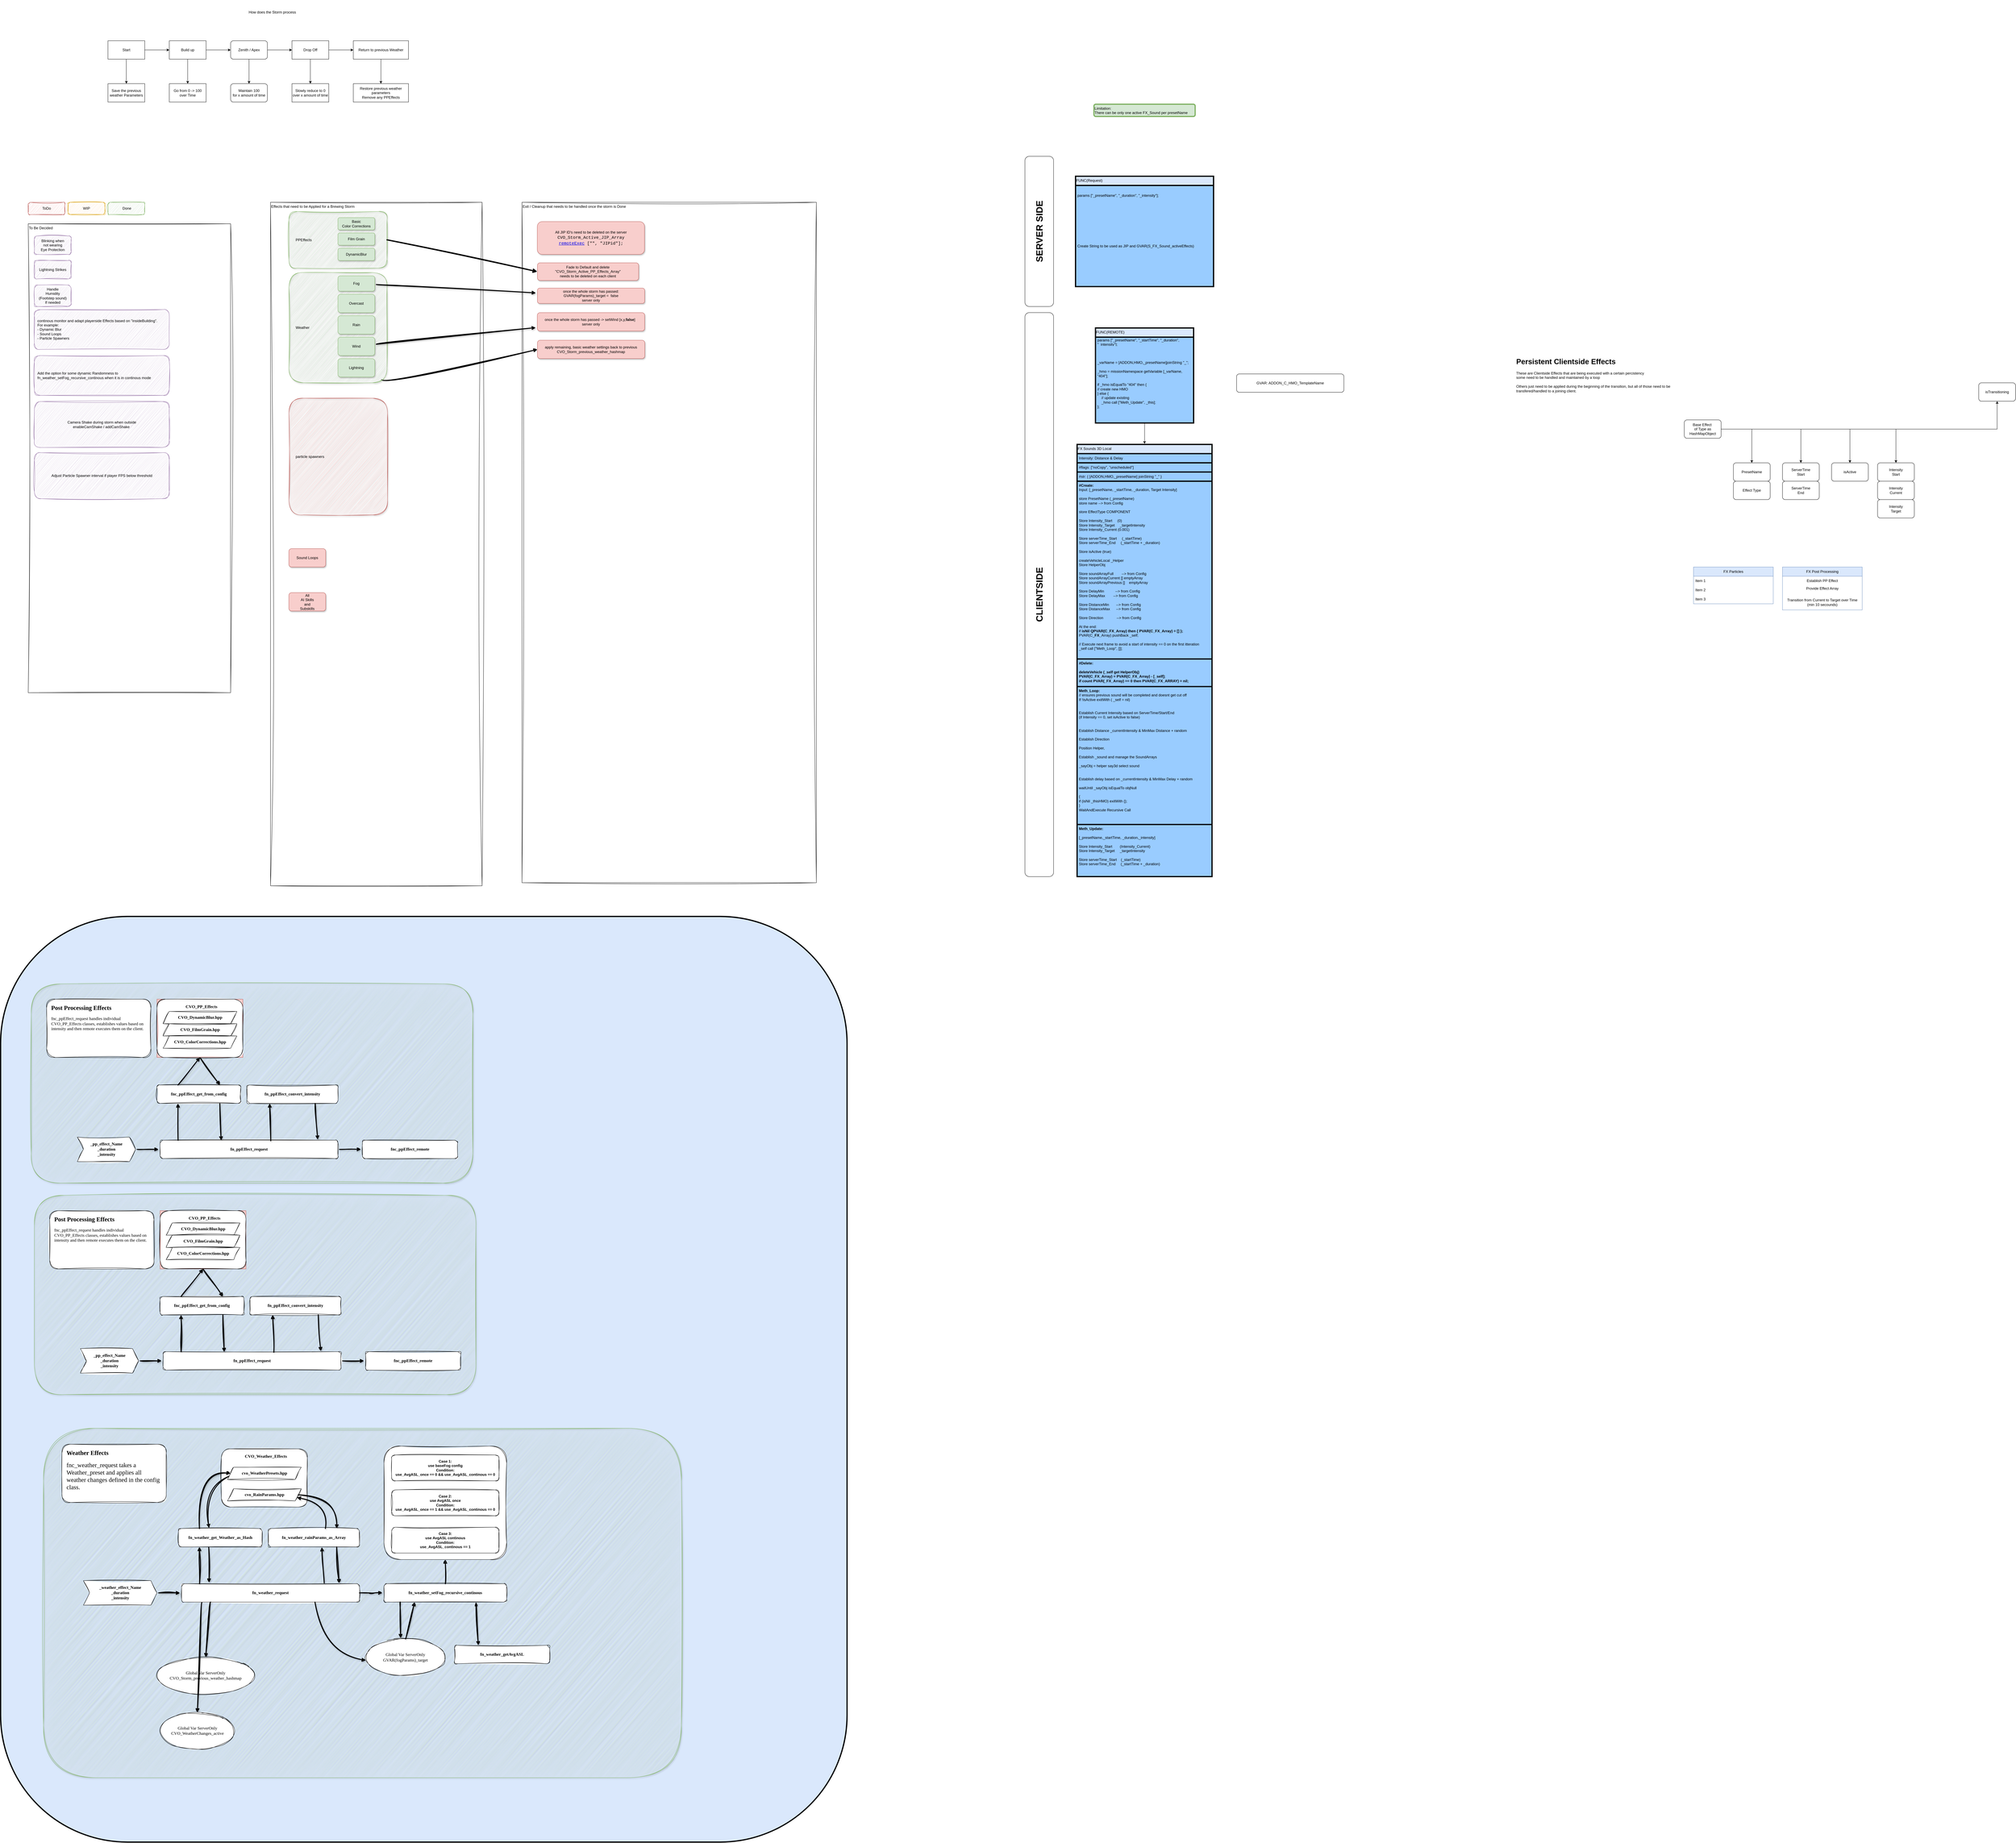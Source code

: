 <mxfile version="23.1.5" type="device" pages="2">
  <diagram id="C5RBs43oDa-KdzZeNtuy" name="Page-1">
    <mxGraphModel dx="10332" dy="3815" grid="1" gridSize="10" guides="1" tooltips="1" connect="1" arrows="1" fold="1" page="1" pageScale="1" pageWidth="1169" pageHeight="827" math="0" shadow="0">
      <root>
        <mxCell id="WIyWlLk6GJQsqaUBKTNV-0" />
        <mxCell id="WIyWlLk6GJQsqaUBKTNV-1" parent="WIyWlLk6GJQsqaUBKTNV-0" />
        <mxCell id="rGZbVkjRCjmaWcljexHG-67" value="" style="rounded=1;whiteSpace=wrap;html=1;strokeColor=#000000;strokeWidth=4;align=left;verticalAlign=top;swimlaneFillColor=#99CCFF;fontFamily=Helvetica;fontSize=12;fontColor=default;fontStyle=0;fillColor=#dae8fc;" vertex="1" parent="WIyWlLk6GJQsqaUBKTNV-1">
          <mxGeometry x="-2410" y="2340" width="2760" height="3020" as="geometry" />
        </mxCell>
        <mxCell id="Znwxz7as3tQza8B5PeCA-17" value="Exit / Cleanup that needs to be handled once the storm is Done" style="rounded=0;whiteSpace=wrap;html=1;align=left;verticalAlign=top;shadow=0;glass=0;sketch=1;curveFitting=1;jiggle=2;" parent="WIyWlLk6GJQsqaUBKTNV-1" vertex="1">
          <mxGeometry x="-710" y="10" width="960" height="2220" as="geometry" />
        </mxCell>
        <mxCell id="Znwxz7as3tQza8B5PeCA-16" value="Effects that need to be Applied for a Brewing Storm" style="rounded=0;whiteSpace=wrap;html=1;align=left;verticalAlign=top;sketch=1;curveFitting=1;jiggle=2;shadow=0;glass=0;" parent="WIyWlLk6GJQsqaUBKTNV-1" vertex="1">
          <mxGeometry x="-1530" y="10" width="690" height="2230" as="geometry" />
        </mxCell>
        <mxCell id="juMGjEx32GAvLLKHNY1u-7" style="rounded=0;orthogonalLoop=1;jettySize=auto;html=1;exitX=0.944;exitY=0.972;exitDx=0;exitDy=0;entryX=0;entryY=0.5;entryDx=0;entryDy=0;curved=1;sketch=1;curveFitting=1;jiggle=2;strokeWidth=3;exitPerimeter=0;" parent="WIyWlLk6GJQsqaUBKTNV-1" source="-8z7zLYKaV2N25bag4np-0" target="juMGjEx32GAvLLKHNY1u-6" edge="1">
          <mxGeometry relative="1" as="geometry">
            <Array as="points">
              <mxPoint x="-1160" y="610" />
            </Array>
          </mxGeometry>
        </mxCell>
        <mxCell id="-8z7zLYKaV2N25bag4np-0" value="Weather" style="rounded=1;whiteSpace=wrap;html=1;fillColor=#d5e8d4;strokeColor=#82b366;glass=0;shadow=1;align=left;sketch=1;curveFitting=1;jiggle=2;spacingLeft=20;" parent="WIyWlLk6GJQsqaUBKTNV-1" vertex="1">
          <mxGeometry x="-1470" y="239" width="320" height="360" as="geometry" />
        </mxCell>
        <mxCell id="E11lnonPsDXxkd33xf_O-0" value="Overcast" style="rounded=1;whiteSpace=wrap;html=1;fillColor=#d5e8d4;strokeColor=#82b366;glass=0;shadow=1;" parent="WIyWlLk6GJQsqaUBKTNV-1" vertex="1">
          <mxGeometry x="-1310" y="310" width="120" height="60" as="geometry" />
        </mxCell>
        <mxCell id="tPFQgd7vZW-GbOvR2g9Y-20" value="" style="edgeStyle=none;shape=connector;curved=1;rounded=0;sketch=1;jiggle=2;curveFitting=1;orthogonalLoop=1;jettySize=auto;html=1;shadow=1;labelBackgroundColor=default;strokeColor=default;strokeWidth=3;align=center;verticalAlign=middle;fontFamily=Lucida Console;fontSize=14;fontColor=default;startArrow=none;startFill=0;endArrow=classic;sourcePerimeterSpacing=5;targetPerimeterSpacing=5;" parent="WIyWlLk6GJQsqaUBKTNV-1" source="E11lnonPsDXxkd33xf_O-2" target="tPFQgd7vZW-GbOvR2g9Y-19" edge="1">
          <mxGeometry relative="1" as="geometry" />
        </mxCell>
        <mxCell id="E11lnonPsDXxkd33xf_O-2" value="Fog" style="rounded=1;whiteSpace=wrap;html=1;fillColor=#d5e8d4;strokeColor=#82b366;glass=0;shadow=1;" parent="WIyWlLk6GJQsqaUBKTNV-1" vertex="1">
          <mxGeometry x="-1310" y="250" width="120" height="50" as="geometry" />
        </mxCell>
        <mxCell id="E11lnonPsDXxkd33xf_O-3" value="Rain" style="rounded=1;whiteSpace=wrap;html=1;fillColor=#d5e8d4;strokeColor=#82b366;glass=0;shadow=1;" parent="WIyWlLk6GJQsqaUBKTNV-1" vertex="1">
          <mxGeometry x="-1310" y="380" width="120" height="60" as="geometry" />
        </mxCell>
        <mxCell id="tPFQgd7vZW-GbOvR2g9Y-16" value="" style="edgeStyle=none;shape=connector;curved=1;rounded=0;sketch=1;jiggle=2;curveFitting=1;orthogonalLoop=1;jettySize=auto;html=1;shadow=1;labelBackgroundColor=default;strokeColor=default;strokeWidth=3;align=center;verticalAlign=middle;fontFamily=Lucida Console;fontSize=14;fontColor=default;startArrow=none;startFill=0;endArrow=classic;sourcePerimeterSpacing=5;targetPerimeterSpacing=5;" parent="WIyWlLk6GJQsqaUBKTNV-1" source="E11lnonPsDXxkd33xf_O-4" target="tPFQgd7vZW-GbOvR2g9Y-15" edge="1">
          <mxGeometry relative="1" as="geometry" />
        </mxCell>
        <mxCell id="E11lnonPsDXxkd33xf_O-4" value="Wind" style="rounded=1;whiteSpace=wrap;html=1;fillColor=#d5e8d4;strokeColor=#82b366;glass=0;shadow=1;" parent="WIyWlLk6GJQsqaUBKTNV-1" vertex="1">
          <mxGeometry x="-1310" y="450" width="120" height="60" as="geometry" />
        </mxCell>
        <mxCell id="E11lnonPsDXxkd33xf_O-5" value="particle spawners" style="rounded=1;whiteSpace=wrap;html=1;fillColor=#f8cecc;strokeColor=#b85450;glass=0;shadow=1;sketch=1;curveFitting=1;jiggle=2;align=left;spacingLeft=20;" parent="WIyWlLk6GJQsqaUBKTNV-1" vertex="1">
          <mxGeometry x="-1470" y="649.21" width="321.58" height="380.79" as="geometry" />
        </mxCell>
        <mxCell id="E11lnonPsDXxkd33xf_O-6" value="Sound Loops" style="rounded=1;whiteSpace=wrap;html=1;fillColor=#f8cecc;strokeColor=#b85450;glass=0;shadow=1;" parent="WIyWlLk6GJQsqaUBKTNV-1" vertex="1">
          <mxGeometry x="-1470" y="1140" width="120" height="60" as="geometry" />
        </mxCell>
        <mxCell id="E11lnonPsDXxkd33xf_O-7" value="PPEffects" style="rounded=1;whiteSpace=wrap;html=1;fillColor=#d5e8d4;strokeColor=#82b366;glass=0;shadow=1;align=left;verticalAlign=middle;labelBackgroundColor=none;labelBorderColor=none;sketch=1;curveFitting=1;jiggle=2;spacingLeft=20;" parent="WIyWlLk6GJQsqaUBKTNV-1" vertex="1">
          <mxGeometry x="-1470" y="40" width="320" height="185" as="geometry" />
        </mxCell>
        <mxCell id="E11lnonPsDXxkd33xf_O-9" value="How does the Storm process" style="text;html=1;strokeColor=none;fillColor=none;align=center;verticalAlign=middle;whiteSpace=wrap;rounded=0;" parent="WIyWlLk6GJQsqaUBKTNV-1" vertex="1">
          <mxGeometry x="-1769" y="-650" width="490" height="80" as="geometry" />
        </mxCell>
        <mxCell id="E11lnonPsDXxkd33xf_O-13" value="" style="edgeStyle=orthogonalEdgeStyle;rounded=0;orthogonalLoop=1;jettySize=auto;html=1;" parent="WIyWlLk6GJQsqaUBKTNV-1" source="E11lnonPsDXxkd33xf_O-11" target="E11lnonPsDXxkd33xf_O-12" edge="1">
          <mxGeometry relative="1" as="geometry" />
        </mxCell>
        <mxCell id="E11lnonPsDXxkd33xf_O-15" value="" style="edgeStyle=orthogonalEdgeStyle;rounded=0;orthogonalLoop=1;jettySize=auto;html=1;" parent="WIyWlLk6GJQsqaUBKTNV-1" source="E11lnonPsDXxkd33xf_O-11" target="E11lnonPsDXxkd33xf_O-14" edge="1">
          <mxGeometry relative="1" as="geometry" />
        </mxCell>
        <mxCell id="E11lnonPsDXxkd33xf_O-11" value="Start" style="rounded=0;whiteSpace=wrap;html=1;" parent="WIyWlLk6GJQsqaUBKTNV-1" vertex="1">
          <mxGeometry x="-2060" y="-517" width="120" height="60" as="geometry" />
        </mxCell>
        <mxCell id="E11lnonPsDXxkd33xf_O-12" value="Save the previous weather Parameters" style="rounded=0;whiteSpace=wrap;html=1;" parent="WIyWlLk6GJQsqaUBKTNV-1" vertex="1">
          <mxGeometry x="-2060" y="-377" width="120" height="60" as="geometry" />
        </mxCell>
        <mxCell id="E11lnonPsDXxkd33xf_O-19" value="" style="edgeStyle=orthogonalEdgeStyle;rounded=0;orthogonalLoop=1;jettySize=auto;html=1;" parent="WIyWlLk6GJQsqaUBKTNV-1" source="E11lnonPsDXxkd33xf_O-14" target="E11lnonPsDXxkd33xf_O-18" edge="1">
          <mxGeometry relative="1" as="geometry" />
        </mxCell>
        <mxCell id="E11lnonPsDXxkd33xf_O-25" value="" style="edgeStyle=orthogonalEdgeStyle;rounded=0;orthogonalLoop=1;jettySize=auto;html=1;" parent="WIyWlLk6GJQsqaUBKTNV-1" source="E11lnonPsDXxkd33xf_O-14" target="E11lnonPsDXxkd33xf_O-24" edge="1">
          <mxGeometry relative="1" as="geometry" />
        </mxCell>
        <mxCell id="E11lnonPsDXxkd33xf_O-14" value="Build up" style="rounded=0;whiteSpace=wrap;html=1;" parent="WIyWlLk6GJQsqaUBKTNV-1" vertex="1">
          <mxGeometry x="-1860" y="-517" width="120" height="60" as="geometry" />
        </mxCell>
        <mxCell id="E11lnonPsDXxkd33xf_O-21" value="" style="edgeStyle=orthogonalEdgeStyle;rounded=0;orthogonalLoop=1;jettySize=auto;html=1;" parent="WIyWlLk6GJQsqaUBKTNV-1" source="E11lnonPsDXxkd33xf_O-18" target="E11lnonPsDXxkd33xf_O-20" edge="1">
          <mxGeometry relative="1" as="geometry" />
        </mxCell>
        <mxCell id="E11lnonPsDXxkd33xf_O-27" value="" style="edgeStyle=orthogonalEdgeStyle;rounded=0;orthogonalLoop=1;jettySize=auto;html=1;" parent="WIyWlLk6GJQsqaUBKTNV-1" source="E11lnonPsDXxkd33xf_O-18" target="E11lnonPsDXxkd33xf_O-26" edge="1">
          <mxGeometry relative="1" as="geometry" />
        </mxCell>
        <mxCell id="E11lnonPsDXxkd33xf_O-18" value="Zenith / Apex" style="rounded=1;whiteSpace=wrap;html=1;" parent="WIyWlLk6GJQsqaUBKTNV-1" vertex="1">
          <mxGeometry x="-1660" y="-517" width="120" height="60" as="geometry" />
        </mxCell>
        <mxCell id="E11lnonPsDXxkd33xf_O-23" value="" style="edgeStyle=orthogonalEdgeStyle;rounded=0;orthogonalLoop=1;jettySize=auto;html=1;" parent="WIyWlLk6GJQsqaUBKTNV-1" source="E11lnonPsDXxkd33xf_O-20" target="E11lnonPsDXxkd33xf_O-22" edge="1">
          <mxGeometry relative="1" as="geometry" />
        </mxCell>
        <mxCell id="E11lnonPsDXxkd33xf_O-29" value="" style="edgeStyle=orthogonalEdgeStyle;rounded=0;orthogonalLoop=1;jettySize=auto;html=1;" parent="WIyWlLk6GJQsqaUBKTNV-1" source="E11lnonPsDXxkd33xf_O-20" target="E11lnonPsDXxkd33xf_O-28" edge="1">
          <mxGeometry relative="1" as="geometry" />
        </mxCell>
        <mxCell id="E11lnonPsDXxkd33xf_O-20" value="Drop Off" style="rounded=0;whiteSpace=wrap;html=1;" parent="WIyWlLk6GJQsqaUBKTNV-1" vertex="1">
          <mxGeometry x="-1460" y="-517" width="120" height="60" as="geometry" />
        </mxCell>
        <mxCell id="E11lnonPsDXxkd33xf_O-31" value="" style="edgeStyle=orthogonalEdgeStyle;rounded=0;orthogonalLoop=1;jettySize=auto;html=1;" parent="WIyWlLk6GJQsqaUBKTNV-1" source="E11lnonPsDXxkd33xf_O-22" target="E11lnonPsDXxkd33xf_O-30" edge="1">
          <mxGeometry relative="1" as="geometry" />
        </mxCell>
        <mxCell id="E11lnonPsDXxkd33xf_O-22" value="Return to previous Weather" style="rounded=0;whiteSpace=wrap;html=1;" parent="WIyWlLk6GJQsqaUBKTNV-1" vertex="1">
          <mxGeometry x="-1260" y="-517" width="180" height="60" as="geometry" />
        </mxCell>
        <mxCell id="E11lnonPsDXxkd33xf_O-24" value="Go from 0 -&amp;gt; 100&lt;br&gt;over Time" style="rounded=0;whiteSpace=wrap;html=1;" parent="WIyWlLk6GJQsqaUBKTNV-1" vertex="1">
          <mxGeometry x="-1860" y="-377" width="120" height="60" as="geometry" />
        </mxCell>
        <mxCell id="E11lnonPsDXxkd33xf_O-26" value="Maintain 100&lt;br&gt;for x amount of time" style="rounded=1;whiteSpace=wrap;html=1;" parent="WIyWlLk6GJQsqaUBKTNV-1" vertex="1">
          <mxGeometry x="-1660" y="-377" width="120" height="60" as="geometry" />
        </mxCell>
        <mxCell id="E11lnonPsDXxkd33xf_O-28" value="Slowly reduce to 0&lt;br&gt;over x amount of time" style="rounded=0;whiteSpace=wrap;html=1;" parent="WIyWlLk6GJQsqaUBKTNV-1" vertex="1">
          <mxGeometry x="-1460" y="-377" width="120" height="60" as="geometry" />
        </mxCell>
        <mxCell id="E11lnonPsDXxkd33xf_O-30" value="Restore previous weather parameters&lt;br&gt;Remove any PPEffects" style="rounded=0;whiteSpace=wrap;html=1;" parent="WIyWlLk6GJQsqaUBKTNV-1" vertex="1">
          <mxGeometry x="-1260" y="-377" width="180" height="60" as="geometry" />
        </mxCell>
        <mxCell id="E11lnonPsDXxkd33xf_O-32" value="All&lt;br&gt;AI Skills&lt;br&gt;and&lt;br&gt;Subskills" style="rounded=1;whiteSpace=wrap;html=1;fillColor=#f8cecc;strokeColor=#b85450;glass=0;shadow=1;" parent="WIyWlLk6GJQsqaUBKTNV-1" vertex="1">
          <mxGeometry x="-1470" y="1283.5" width="120" height="60" as="geometry" />
        </mxCell>
        <mxCell id="Znwxz7as3tQza8B5PeCA-18" style="rounded=0;orthogonalLoop=1;jettySize=auto;html=1;entryX=0;entryY=0.5;entryDx=0;entryDy=0;exitX=1;exitY=0.5;exitDx=0;exitDy=0;sketch=1;curveFitting=1;jiggle=2;strokeWidth=4;" parent="WIyWlLk6GJQsqaUBKTNV-1" source="E11lnonPsDXxkd33xf_O-7" target="Znwxz7as3tQza8B5PeCA-9" edge="1">
          <mxGeometry relative="1" as="geometry">
            <mxPoint x="-800" y="200" as="sourcePoint" />
          </mxGeometry>
        </mxCell>
        <mxCell id="Znwxz7as3tQza8B5PeCA-4" value="Basic&lt;br&gt;Color Corrections" style="rounded=1;whiteSpace=wrap;html=1;fillColor=#d5e8d4;strokeColor=#82b366;glass=0;shadow=1;" parent="WIyWlLk6GJQsqaUBKTNV-1" vertex="1">
          <mxGeometry x="-1310" y="60" width="120" height="40" as="geometry" />
        </mxCell>
        <mxCell id="Znwxz7as3tQza8B5PeCA-7" value="Film Grain" style="rounded=1;whiteSpace=wrap;html=1;fillColor=#d5e8d4;strokeColor=#82b366;glass=0;shadow=1;" parent="WIyWlLk6GJQsqaUBKTNV-1" vertex="1">
          <mxGeometry x="-1310" y="110" width="120" height="40" as="geometry" />
        </mxCell>
        <mxCell id="Znwxz7as3tQza8B5PeCA-9" value="Fade to Default and delete&lt;br&gt;&quot;CVO_Storm_Active_PP_Effects_Array&quot;&lt;br&gt;needs to be deleted on each client" style="rounded=1;whiteSpace=wrap;html=1;fillColor=#f8cecc;strokeColor=#b85450;glass=0;shadow=1;" parent="WIyWlLk6GJQsqaUBKTNV-1" vertex="1">
          <mxGeometry x="-659.58" y="207.5" width="330" height="57.5" as="geometry" />
        </mxCell>
        <mxCell id="Znwxz7as3tQza8B5PeCA-10" value="&amp;nbsp;Done" style="whiteSpace=wrap;html=1;fillColor=#d5e8d4;strokeColor=#82b366;rounded=1;sketch=1;curveFitting=1;jiggle=2;" parent="WIyWlLk6GJQsqaUBKTNV-1" vertex="1">
          <mxGeometry x="-2060" y="10" width="120" height="40" as="geometry" />
        </mxCell>
        <mxCell id="Znwxz7as3tQza8B5PeCA-11" value="WIP" style="whiteSpace=wrap;html=1;fillColor=#ffe6cc;strokeColor=#d79b00;rounded=1;sketch=1;curveFitting=1;jiggle=2;" parent="WIyWlLk6GJQsqaUBKTNV-1" vertex="1">
          <mxGeometry x="-2190" y="10" width="120" height="40" as="geometry" />
        </mxCell>
        <mxCell id="Znwxz7as3tQza8B5PeCA-12" value="ToDo" style="whiteSpace=wrap;html=1;fillColor=#f8cecc;strokeColor=#b85450;rounded=1;sketch=1;curveFitting=1;jiggle=2;" parent="WIyWlLk6GJQsqaUBKTNV-1" vertex="1">
          <mxGeometry x="-2320" y="10" width="120" height="40" as="geometry" />
        </mxCell>
        <mxCell id="Znwxz7as3tQza8B5PeCA-14" value="To Be Decided" style="rounded=0;whiteSpace=wrap;html=1;align=left;verticalAlign=top;sketch=1;curveFitting=1;jiggle=2;" parent="WIyWlLk6GJQsqaUBKTNV-1" vertex="1">
          <mxGeometry x="-2320" y="80" width="660" height="1530" as="geometry" />
        </mxCell>
        <mxCell id="Znwxz7as3tQza8B5PeCA-15" value="Blinking when&lt;br&gt;not wearing&lt;br&gt;Eye Protection" style="rounded=1;whiteSpace=wrap;html=1;fillColor=#e1d5e7;strokeColor=#9673a6;glass=0;sketch=1;curveFitting=1;jiggle=2;shadow=0;" parent="WIyWlLk6GJQsqaUBKTNV-1" vertex="1">
          <mxGeometry x="-2300" y="120" width="120" height="60" as="geometry" />
        </mxCell>
        <mxCell id="-8z7zLYKaV2N25bag4np-1" value="DynamicBlur" style="rounded=1;whiteSpace=wrap;html=1;fillColor=#d5e8d4;strokeColor=#82b366;glass=0;shadow=1;" parent="WIyWlLk6GJQsqaUBKTNV-1" vertex="1">
          <mxGeometry x="-1310" y="160" width="120" height="40" as="geometry" />
        </mxCell>
        <mxCell id="hQTQaSpxR1u1E6Dnaw2V-1" value="All JIP ID&#39;s need to be deleted on the server&lt;br&gt;&lt;div style=&quot;font-family: Consolas, &amp;quot;Courier New&amp;quot;, monospace, &amp;quot;comic Neue&amp;quot;, Consolas, &amp;quot;Courier New&amp;quot;, monospace; font-size: 14px; line-height: 19px;&quot;&gt;CVO_Storm_Active_JIP_Array&lt;br&gt;&lt;a style=&quot;&quot; href=&quot;https://community.bistudio.com/wiki/remoteExec&quot;&gt;remoteExec&lt;/a&gt; [&lt;span style=&quot;&quot; class=&quot;s&quot;&gt;&quot;&quot;&lt;/span&gt;, &lt;span style=&quot;&quot; class=&quot;s&quot;&gt;&quot;JIPid&quot;&lt;/span&gt;&lt;span style=&quot;&quot; class=&quot;ae&quot;&gt;]&lt;/span&gt;;&lt;br&gt;&lt;/div&gt;" style="rounded=1;whiteSpace=wrap;html=1;fillColor=#f8cecc;strokeColor=#b85450;glass=0;shadow=1;" parent="WIyWlLk6GJQsqaUBKTNV-1" vertex="1">
          <mxGeometry x="-660" y="73" width="349.58" height="107" as="geometry" />
        </mxCell>
        <mxCell id="W2RvpuAVs8pKlcEKHl59-0" value="Lightning Strikes" style="rounded=1;whiteSpace=wrap;html=1;fillColor=#e1d5e7;strokeColor=#9673a6;glass=0;sketch=1;curveFitting=1;jiggle=2;shadow=0;" parent="WIyWlLk6GJQsqaUBKTNV-1" vertex="1">
          <mxGeometry x="-2300" y="200" width="120" height="60" as="geometry" />
        </mxCell>
        <mxCell id="W2RvpuAVs8pKlcEKHl59-1" value="Lightning" style="rounded=1;whiteSpace=wrap;html=1;fillColor=#d5e8d4;strokeColor=#82b366;glass=0;shadow=1;" parent="WIyWlLk6GJQsqaUBKTNV-1" vertex="1">
          <mxGeometry x="-1310" y="520" width="120" height="60" as="geometry" />
        </mxCell>
        <mxCell id="UnbkybWvrtqViDbFcPGk-0" value="Handle&lt;br&gt;Humidity&lt;br&gt;(Footstep sound)&lt;br&gt;If needed" style="rounded=1;whiteSpace=wrap;html=1;fillColor=#e1d5e7;strokeColor=#9673a6;glass=0;sketch=1;curveFitting=1;jiggle=2;shadow=0;" parent="WIyWlLk6GJQsqaUBKTNV-1" vertex="1">
          <mxGeometry x="-2300" y="280" width="120" height="70" as="geometry" />
        </mxCell>
        <mxCell id="FVfylj094XFFCRxBFUlB-0" value="continous monitor and adapt playerside Effects based on &quot;insideBuilding&quot;. &lt;br&gt;For example: &lt;br&gt;- Dynamic Blur&lt;br&gt;- Sound Loops&lt;br&gt;- Particle Spawners" style="rounded=1;whiteSpace=wrap;html=1;fillColor=#e1d5e7;strokeColor=#9673a6;glass=0;sketch=1;curveFitting=1;jiggle=2;shadow=0;align=left;labelPosition=center;verticalLabelPosition=middle;verticalAlign=middle;spacingLeft=8;" parent="WIyWlLk6GJQsqaUBKTNV-1" vertex="1">
          <mxGeometry x="-2300" y="360" width="440" height="130" as="geometry" />
        </mxCell>
        <mxCell id="N2z2kw6uGRIZIay2zsSY-23" value="" style="group;movable=1;resizable=1;rotatable=1;deletable=1;editable=1;locked=0;connectable=1;" parent="WIyWlLk6GJQsqaUBKTNV-1" vertex="1" connectable="0">
          <mxGeometry x="-2310" y="2560" width="1440" height="650" as="geometry" />
        </mxCell>
        <mxCell id="_kfhSIF0BqQviyJn40GE-50" value="" style="rounded=1;whiteSpace=wrap;html=1;fontFamily=Helvetica;fontSize=11;fillColor=#d5e8d4;strokeColor=#82b366;glass=0;sketch=1;curveFitting=1;jiggle=2;shadow=1;container=0;movable=1;resizable=1;rotatable=1;deletable=1;editable=1;locked=0;connectable=1;" parent="N2z2kw6uGRIZIay2zsSY-23" vertex="1">
          <mxGeometry width="1440" height="650" as="geometry" />
        </mxCell>
        <mxCell id="_kfhSIF0BqQviyJn40GE-2" value="fn_ppEffect_request" style="rounded=1;whiteSpace=wrap;html=1;fontFamily=Lucida Console;fontSize=14;fontStyle=1;align=center;sketch=1;curveFitting=1;jiggle=2;container=0;movable=1;resizable=1;rotatable=1;deletable=1;editable=1;locked=0;connectable=1;" parent="N2z2kw6uGRIZIay2zsSY-23" vertex="1">
          <mxGeometry x="420" y="510" width="580" height="60" as="geometry" />
        </mxCell>
        <mxCell id="_kfhSIF0BqQviyJn40GE-34" value="" style="edgeStyle=none;shape=connector;rounded=0;sketch=1;jiggle=2;curveFitting=1;orthogonalLoop=1;jettySize=auto;html=1;shadow=1;labelBackgroundColor=default;strokeColor=default;strokeWidth=3;align=center;verticalAlign=middle;fontFamily=Lucida Console;fontSize=14;fontColor=default;startArrow=none;startFill=0;endArrow=classic;sourcePerimeterSpacing=5;targetPerimeterSpacing=5;fontStyle=1;movable=1;resizable=1;rotatable=1;deletable=1;editable=1;locked=0;connectable=1;" parent="N2z2kw6uGRIZIay2zsSY-23" source="_kfhSIF0BqQviyJn40GE-3" target="_kfhSIF0BqQviyJn40GE-2" edge="1">
          <mxGeometry relative="1" as="geometry" />
        </mxCell>
        <mxCell id="_kfhSIF0BqQviyJn40GE-3" value="_pp_effect_Name&lt;br style=&quot;font-size: 14px;&quot;&gt;_duration&lt;br style=&quot;font-size: 14px;&quot;&gt;_intensity" style="rounded=0;whiteSpace=wrap;html=1;sketch=1;curveFitting=1;jiggle=2;fontFamily=Lucida Console;fontSize=14;fontStyle=1;align=center;shape=step;perimeter=stepPerimeter;fixedSize=1;container=0;movable=1;resizable=1;rotatable=1;deletable=1;editable=1;locked=0;connectable=1;" parent="N2z2kw6uGRIZIay2zsSY-23" vertex="1">
          <mxGeometry x="150" y="500" width="190" height="80" as="geometry" />
        </mxCell>
        <mxCell id="_kfhSIF0BqQviyJn40GE-4" value="fnc_ppEffect_get_from_config" style="rounded=1;whiteSpace=wrap;html=1;fontFamily=Lucida Console;fontSize=14;fontStyle=1;align=center;sketch=1;curveFitting=1;jiggle=2;container=0;movable=1;resizable=1;rotatable=1;deletable=1;editable=1;locked=0;connectable=1;" parent="N2z2kw6uGRIZIay2zsSY-23" vertex="1">
          <mxGeometry x="410" y="330" width="273" height="60" as="geometry" />
        </mxCell>
        <mxCell id="_kfhSIF0BqQviyJn40GE-26" style="rounded=0;orthogonalLoop=1;jettySize=auto;html=1;exitX=0.101;exitY=0.006;exitDx=0;exitDy=0;labelBackgroundColor=default;strokeColor=default;align=center;verticalAlign=middle;fontFamily=Lucida Console;fontSize=14;fontColor=default;startArrow=none;endArrow=classic;startFill=0;edgeStyle=orthogonalEdgeStyle;curved=1;entryX=0.25;entryY=1;entryDx=0;entryDy=0;exitPerimeter=0;targetPerimeterSpacing=5;strokeWidth=3;sourcePerimeterSpacing=5;shadow=1;sketch=1;curveFitting=1;jiggle=2;fontStyle=1;movable=1;resizable=1;rotatable=1;deletable=1;editable=1;locked=0;connectable=1;" parent="N2z2kw6uGRIZIay2zsSY-23" source="_kfhSIF0BqQviyJn40GE-2" target="_kfhSIF0BqQviyJn40GE-4" edge="1">
          <mxGeometry relative="1" as="geometry" />
        </mxCell>
        <mxCell id="_kfhSIF0BqQviyJn40GE-16" value="fnc_ppEffect_remote" style="rounded=1;whiteSpace=wrap;html=1;fontFamily=Lucida Console;fontSize=14;fontStyle=1;align=center;sketch=1;curveFitting=1;jiggle=2;container=0;movable=1;resizable=1;rotatable=1;deletable=1;editable=1;locked=0;connectable=1;" parent="N2z2kw6uGRIZIay2zsSY-23" vertex="1">
          <mxGeometry x="1080" y="510" width="310" height="60" as="geometry" />
        </mxCell>
        <mxCell id="_kfhSIF0BqQviyJn40GE-35" value="" style="edgeStyle=none;shape=connector;rounded=0;sketch=1;jiggle=2;curveFitting=1;orthogonalLoop=1;jettySize=auto;html=1;shadow=1;labelBackgroundColor=default;strokeColor=default;strokeWidth=3;align=center;verticalAlign=middle;fontFamily=Lucida Console;fontSize=14;fontColor=default;startArrow=none;startFill=0;endArrow=classic;sourcePerimeterSpacing=5;targetPerimeterSpacing=5;fontStyle=1;movable=1;resizable=1;rotatable=1;deletable=1;editable=1;locked=0;connectable=1;" parent="N2z2kw6uGRIZIay2zsSY-23" source="_kfhSIF0BqQviyJn40GE-2" target="_kfhSIF0BqQviyJn40GE-16" edge="1">
          <mxGeometry relative="1" as="geometry" />
        </mxCell>
        <mxCell id="_kfhSIF0BqQviyJn40GE-21" value="fn_ppEffect_convert_intensity" style="rounded=1;whiteSpace=wrap;html=1;fontFamily=Lucida Console;fontSize=14;fontStyle=1;align=center;sketch=1;curveFitting=1;jiggle=2;container=0;movable=1;resizable=1;rotatable=1;deletable=1;editable=1;locked=0;connectable=1;" parent="N2z2kw6uGRIZIay2zsSY-23" vertex="1">
          <mxGeometry x="703" y="330" width="297" height="60" as="geometry" />
        </mxCell>
        <mxCell id="_kfhSIF0BqQviyJn40GE-30" style="edgeStyle=none;shape=connector;rounded=0;sketch=1;jiggle=2;curveFitting=1;orthogonalLoop=1;jettySize=auto;html=1;entryX=0.75;entryY=0;entryDx=0;entryDy=0;shadow=1;labelBackgroundColor=default;strokeColor=default;strokeWidth=3;align=center;verticalAlign=middle;fontFamily=Lucida Console;fontSize=14;fontColor=default;startArrow=none;startFill=0;endArrow=classic;sourcePerimeterSpacing=5;targetPerimeterSpacing=5;exitX=0.5;exitY=1;exitDx=0;exitDy=0;fontStyle=1;movable=1;resizable=1;rotatable=1;deletable=1;editable=1;locked=0;connectable=1;" parent="N2z2kw6uGRIZIay2zsSY-23" source="_kfhSIF0BqQviyJn40GE-11" target="_kfhSIF0BqQviyJn40GE-4" edge="1">
          <mxGeometry relative="1" as="geometry" />
        </mxCell>
        <mxCell id="_kfhSIF0BqQviyJn40GE-32" style="edgeStyle=none;shape=connector;rounded=0;sketch=1;jiggle=2;curveFitting=1;orthogonalLoop=1;jettySize=auto;html=1;entryX=0.25;entryY=1;entryDx=0;entryDy=0;shadow=1;labelBackgroundColor=default;strokeColor=default;strokeWidth=3;align=center;verticalAlign=middle;fontFamily=Lucida Console;fontSize=14;fontColor=default;startArrow=none;startFill=0;endArrow=classic;sourcePerimeterSpacing=5;targetPerimeterSpacing=5;exitX=0.622;exitY=0.033;exitDx=0;exitDy=0;exitPerimeter=0;fontStyle=1;movable=1;resizable=1;rotatable=1;deletable=1;editable=1;locked=0;connectable=1;" parent="N2z2kw6uGRIZIay2zsSY-23" source="_kfhSIF0BqQviyJn40GE-2" target="_kfhSIF0BqQviyJn40GE-21" edge="1">
          <mxGeometry relative="1" as="geometry" />
        </mxCell>
        <mxCell id="_kfhSIF0BqQviyJn40GE-31" style="edgeStyle=none;shape=connector;rounded=0;sketch=1;jiggle=2;curveFitting=1;orthogonalLoop=1;jettySize=auto;html=1;exitX=0.75;exitY=1;exitDx=0;exitDy=0;entryX=0.343;entryY=0.017;entryDx=0;entryDy=0;entryPerimeter=0;shadow=1;labelBackgroundColor=default;strokeColor=default;strokeWidth=3;align=center;verticalAlign=middle;fontFamily=Lucida Console;fontSize=14;fontColor=default;startArrow=none;startFill=0;endArrow=classic;sourcePerimeterSpacing=5;targetPerimeterSpacing=5;fontStyle=1;movable=1;resizable=1;rotatable=1;deletable=1;editable=1;locked=0;connectable=1;" parent="N2z2kw6uGRIZIay2zsSY-23" source="_kfhSIF0BqQviyJn40GE-4" target="_kfhSIF0BqQviyJn40GE-2" edge="1">
          <mxGeometry relative="1" as="geometry" />
        </mxCell>
        <mxCell id="_kfhSIF0BqQviyJn40GE-33" style="edgeStyle=none;shape=connector;rounded=0;sketch=1;jiggle=2;curveFitting=1;orthogonalLoop=1;jettySize=auto;html=1;exitX=0.75;exitY=1;exitDx=0;exitDy=0;entryX=0.886;entryY=-0.03;entryDx=0;entryDy=0;entryPerimeter=0;shadow=1;labelBackgroundColor=default;strokeColor=default;strokeWidth=3;align=center;verticalAlign=middle;fontFamily=Lucida Console;fontSize=14;fontColor=default;startArrow=none;startFill=0;endArrow=classic;sourcePerimeterSpacing=5;targetPerimeterSpacing=5;fontStyle=1;movable=1;resizable=1;rotatable=1;deletable=1;editable=1;locked=0;connectable=1;" parent="N2z2kw6uGRIZIay2zsSY-23" source="_kfhSIF0BqQviyJn40GE-21" target="_kfhSIF0BqQviyJn40GE-2" edge="1">
          <mxGeometry relative="1" as="geometry" />
        </mxCell>
        <mxCell id="_kfhSIF0BqQviyJn40GE-36" value="" style="group;fillColor=#f8cecc;strokeColor=#b85450;container=0;movable=1;resizable=1;rotatable=1;deletable=1;editable=1;locked=0;connectable=1;" parent="N2z2kw6uGRIZIay2zsSY-23" vertex="1" connectable="0">
          <mxGeometry x="410" y="50" width="280" height="190" as="geometry" />
        </mxCell>
        <mxCell id="_kfhSIF0BqQviyJn40GE-28" style="shape=connector;rounded=0;sketch=1;jiggle=2;curveFitting=1;orthogonalLoop=1;jettySize=auto;html=1;exitX=0.25;exitY=0;exitDx=0;exitDy=0;entryX=0.5;entryY=1;entryDx=0;entryDy=0;shadow=1;labelBackgroundColor=default;strokeColor=default;strokeWidth=3;align=center;verticalAlign=middle;fontFamily=Lucida Console;fontSize=14;fontColor=default;startArrow=none;startFill=0;endArrow=classic;sourcePerimeterSpacing=5;targetPerimeterSpacing=5;fontStyle=1;movable=1;resizable=1;rotatable=1;deletable=1;editable=1;locked=0;connectable=1;" parent="N2z2kw6uGRIZIay2zsSY-23" source="_kfhSIF0BqQviyJn40GE-4" target="_kfhSIF0BqQviyJn40GE-11" edge="1">
          <mxGeometry relative="1" as="geometry" />
        </mxCell>
        <mxCell id="_kfhSIF0BqQviyJn40GE-53" value="&lt;h1&gt;&lt;font style=&quot;font-size: 20px;&quot;&gt;Post Processing Effects&lt;/font&gt;&lt;/h1&gt;&lt;p&gt;&lt;span style=&quot;font-size: 14px;&quot;&gt;fnc_ppEffect_request handles individual CVO_PP_Effects classes, establishes values based on intensity and then remote executes them on the client.&lt;/span&gt;&lt;/p&gt;" style="text;html=1;strokeColor=default;fillColor=default;spacing=15;spacingTop=-20;whiteSpace=wrap;overflow=hidden;rounded=1;fontSize=11;fontFamily=Lucida Console;fontColor=default;sketch=1;curveFitting=1;jiggle=2;container=0;movable=1;resizable=1;rotatable=1;deletable=1;editable=1;locked=0;connectable=1;" parent="N2z2kw6uGRIZIay2zsSY-23" vertex="1">
          <mxGeometry x="50" y="50" width="340" height="190" as="geometry" />
        </mxCell>
        <mxCell id="_kfhSIF0BqQviyJn40GE-11" value="CVO_PP_Effects" style="rounded=1;whiteSpace=wrap;html=1;spacingTop=10;spacingLeft=10;align=center;verticalAlign=top;sketch=1;curveFitting=1;jiggle=2;fontFamily=Lucida Console;fontSize=14;fontStyle=1;container=0;movable=1;resizable=1;rotatable=1;deletable=1;editable=1;locked=0;connectable=1;" parent="N2z2kw6uGRIZIay2zsSY-23" vertex="1">
          <mxGeometry x="410" y="50" width="280" height="190" as="geometry" />
        </mxCell>
        <mxCell id="_kfhSIF0BqQviyJn40GE-10" value="CVO_DynamicBlur.hpp" style="shape=parallelogram;perimeter=parallelogramPerimeter;whiteSpace=wrap;html=1;fixedSize=1;align=center;spacing=22;sketch=1;curveFitting=1;jiggle=2;fontFamily=Lucida Console;fontSize=14;fontStyle=1;container=0;movable=1;resizable=1;rotatable=1;deletable=1;editable=1;locked=0;connectable=1;" parent="N2z2kw6uGRIZIay2zsSY-23" vertex="1">
          <mxGeometry x="429.58" y="90" width="240.839" height="40" as="geometry" />
        </mxCell>
        <mxCell id="_kfhSIF0BqQviyJn40GE-12" value="CVO_FilmGrain.hpp" style="shape=parallelogram;perimeter=parallelogramPerimeter;whiteSpace=wrap;html=1;fixedSize=1;align=center;spacing=22;sketch=1;curveFitting=1;jiggle=2;fontFamily=Lucida Console;fontSize=14;fontStyle=1;container=0;movable=1;resizable=1;rotatable=1;deletable=1;editable=1;locked=0;connectable=1;" parent="N2z2kw6uGRIZIay2zsSY-23" vertex="1">
          <mxGeometry x="429.58" y="130" width="240.839" height="40" as="geometry" />
        </mxCell>
        <mxCell id="_kfhSIF0BqQviyJn40GE-13" value="CVO_ColorCorrections.hpp" style="shape=parallelogram;perimeter=parallelogramPerimeter;whiteSpace=wrap;html=1;fixedSize=1;align=center;spacing=22;sketch=1;curveFitting=1;jiggle=2;fontFamily=Lucida Console;fontSize=14;fontStyle=1;container=0;movable=1;resizable=1;rotatable=1;deletable=1;editable=1;locked=0;connectable=1;" parent="N2z2kw6uGRIZIay2zsSY-23" vertex="1">
          <mxGeometry x="429.58" y="170" width="240.839" height="40" as="geometry" />
        </mxCell>
        <mxCell id="tPFQgd7vZW-GbOvR2g9Y-15" value="once the whole storm has passed -&amp;gt; setWind [x,y,&lt;b&gt;false&lt;/b&gt;]&amp;nbsp;&amp;nbsp;&lt;br&gt;server only" style="rounded=1;whiteSpace=wrap;html=1;fillColor=#f8cecc;strokeColor=#b85450;glass=0;shadow=1;" parent="WIyWlLk6GJQsqaUBKTNV-1" vertex="1">
          <mxGeometry x="-660" y="370" width="350" height="60" as="geometry" />
        </mxCell>
        <mxCell id="tPFQgd7vZW-GbOvR2g9Y-19" value="once the whole storm has passed:&lt;br&gt;GVAR(fogParams)_target =&lt;span style=&quot;background-color: initial;&quot;&gt;&amp;nbsp; false&lt;/span&gt;&lt;br&gt;server only" style="rounded=1;whiteSpace=wrap;html=1;fillColor=#f8cecc;strokeColor=#b85450;glass=0;shadow=1;" parent="WIyWlLk6GJQsqaUBKTNV-1" vertex="1">
          <mxGeometry x="-659.58" y="290" width="349.58" height="50" as="geometry" />
        </mxCell>
        <mxCell id="juMGjEx32GAvLLKHNY1u-0" value="Add the option for some dynamic Randomness to fn_weather_setFog_recursive_continous when it is in continous mode" style="rounded=1;whiteSpace=wrap;html=1;fillColor=#e1d5e7;strokeColor=#9673a6;glass=0;sketch=1;curveFitting=1;jiggle=2;shadow=0;align=left;labelPosition=center;verticalLabelPosition=middle;verticalAlign=middle;spacingLeft=8;" parent="WIyWlLk6GJQsqaUBKTNV-1" vertex="1">
          <mxGeometry x="-2300" y="510" width="440" height="130" as="geometry" />
        </mxCell>
        <mxCell id="juMGjEx32GAvLLKHNY1u-6" value="apply remaining, basic weather settings back to previous&lt;br&gt;CVO_Storm_previous_weather_hashmap" style="rounded=1;whiteSpace=wrap;html=1;fillColor=#f8cecc;strokeColor=#b85450;glass=0;shadow=1;" parent="WIyWlLk6GJQsqaUBKTNV-1" vertex="1">
          <mxGeometry x="-659.58" y="460" width="350" height="60" as="geometry" />
        </mxCell>
        <mxCell id="fDVFaNoFgKCkYp6yHZvw-0" value="" style="group" parent="WIyWlLk6GJQsqaUBKTNV-1" vertex="1" connectable="0">
          <mxGeometry x="-2270" y="4010" width="2080" height="1140" as="geometry" />
        </mxCell>
        <mxCell id="N2z2kw6uGRIZIay2zsSY-27" value="" style="rounded=1;whiteSpace=wrap;html=1;fontFamily=Helvetica;fontSize=11;fillColor=#d5e8d4;strokeColor=#82b366;glass=0;sketch=1;curveFitting=1;jiggle=2;shadow=1;container=0;" parent="fDVFaNoFgKCkYp6yHZvw-0" vertex="1">
          <mxGeometry width="2080" height="1140" as="geometry" />
        </mxCell>
        <mxCell id="juMGjEx32GAvLLKHNY1u-3" value="" style="rounded=1;whiteSpace=wrap;html=1;sketch=1;curveFitting=1;jiggle=2;" parent="fDVFaNoFgKCkYp6yHZvw-0" vertex="1">
          <mxGeometry x="1110" y="58.17" width="400" height="370" as="geometry" />
        </mxCell>
        <mxCell id="N2z2kw6uGRIZIay2zsSY-43" value="CVO_Weather_Effects" style="rounded=1;whiteSpace=wrap;html=1;spacingTop=10;spacingLeft=10;align=center;verticalAlign=top;sketch=1;curveFitting=1;jiggle=2;fontFamily=Lucida Console;fontSize=14;fontStyle=1;container=0;" parent="fDVFaNoFgKCkYp6yHZvw-0" vertex="1">
          <mxGeometry x="580" y="67" width="280" height="190" as="geometry" />
        </mxCell>
        <mxCell id="N2z2kw6uGRIZIay2zsSY-28" value="fn_weather_request" style="rounded=1;whiteSpace=wrap;html=1;fontFamily=Lucida Console;fontSize=14;fontStyle=1;align=center;sketch=1;curveFitting=1;jiggle=2;container=0;" parent="fDVFaNoFgKCkYp6yHZvw-0" vertex="1">
          <mxGeometry x="450" y="507" width="580" height="60" as="geometry" />
        </mxCell>
        <mxCell id="N2z2kw6uGRIZIay2zsSY-29" value="" style="edgeStyle=none;shape=connector;rounded=0;sketch=1;jiggle=2;curveFitting=1;orthogonalLoop=1;jettySize=auto;html=1;shadow=1;labelBackgroundColor=default;strokeColor=default;strokeWidth=3;align=center;verticalAlign=middle;fontFamily=Lucida Console;fontSize=14;fontColor=default;startArrow=none;startFill=0;endArrow=classic;sourcePerimeterSpacing=5;targetPerimeterSpacing=5;fontStyle=1" parent="fDVFaNoFgKCkYp6yHZvw-0" source="N2z2kw6uGRIZIay2zsSY-30" target="N2z2kw6uGRIZIay2zsSY-28" edge="1">
          <mxGeometry relative="1" as="geometry" />
        </mxCell>
        <mxCell id="N2z2kw6uGRIZIay2zsSY-30" value="_weather_effect_Name&lt;br style=&quot;font-size: 14px;&quot;&gt;_duration&lt;br style=&quot;font-size: 14px;&quot;&gt;_intensity" style="rounded=0;whiteSpace=wrap;html=1;sketch=1;curveFitting=1;jiggle=2;fontFamily=Lucida Console;fontSize=14;fontStyle=1;align=center;shape=step;perimeter=stepPerimeter;fixedSize=1;container=0;" parent="fDVFaNoFgKCkYp6yHZvw-0" vertex="1">
          <mxGeometry x="130" y="497" width="240" height="80" as="geometry" />
        </mxCell>
        <mxCell id="N2z2kw6uGRIZIay2zsSY-31" value="fn_weather_get_Weather_as_Hash" style="rounded=1;whiteSpace=wrap;html=1;fontFamily=Lucida Console;fontSize=14;fontStyle=1;align=center;sketch=1;curveFitting=1;jiggle=2;container=0;" parent="fDVFaNoFgKCkYp6yHZvw-0" vertex="1">
          <mxGeometry x="440" y="327" width="273" height="60" as="geometry" />
        </mxCell>
        <mxCell id="N2z2kw6uGRIZIay2zsSY-32" style="rounded=0;orthogonalLoop=1;jettySize=auto;html=1;exitX=0.101;exitY=0.006;exitDx=0;exitDy=0;labelBackgroundColor=default;strokeColor=default;align=center;verticalAlign=middle;fontFamily=Lucida Console;fontSize=14;fontColor=default;startArrow=none;endArrow=classic;startFill=0;edgeStyle=orthogonalEdgeStyle;curved=1;entryX=0.25;entryY=1;entryDx=0;entryDy=0;exitPerimeter=0;targetPerimeterSpacing=5;strokeWidth=3;sourcePerimeterSpacing=5;shadow=1;sketch=1;curveFitting=1;jiggle=2;fontStyle=1" parent="fDVFaNoFgKCkYp6yHZvw-0" source="N2z2kw6uGRIZIay2zsSY-28" target="N2z2kw6uGRIZIay2zsSY-31" edge="1">
          <mxGeometry relative="1" as="geometry" />
        </mxCell>
        <mxCell id="N2z2kw6uGRIZIay2zsSY-34" value="" style="edgeStyle=entityRelationEdgeStyle;shape=connector;rounded=0;sketch=1;jiggle=2;curveFitting=1;orthogonalLoop=1;jettySize=auto;html=1;shadow=1;labelBackgroundColor=default;strokeColor=default;strokeWidth=3;align=center;verticalAlign=middle;fontFamily=Lucida Console;fontSize=14;fontColor=default;startArrow=none;startFill=0;endArrow=classic;sourcePerimeterSpacing=5;targetPerimeterSpacing=5;fontStyle=1;exitX=1;exitY=0.5;exitDx=0;exitDy=0;" parent="fDVFaNoFgKCkYp6yHZvw-0" source="N2z2kw6uGRIZIay2zsSY-28" target="tPFQgd7vZW-GbOvR2g9Y-4" edge="1">
          <mxGeometry relative="1" as="geometry" />
        </mxCell>
        <mxCell id="N2z2kw6uGRIZIay2zsSY-35" value="fn_weather_rainParams_as_Array" style="rounded=1;whiteSpace=wrap;html=1;fontFamily=Lucida Console;fontSize=14;fontStyle=1;align=center;sketch=1;curveFitting=1;jiggle=2;container=0;" parent="fDVFaNoFgKCkYp6yHZvw-0" vertex="1">
          <mxGeometry x="733" y="327" width="297" height="60" as="geometry" />
        </mxCell>
        <mxCell id="N2z2kw6uGRIZIay2zsSY-37" style="edgeStyle=none;shape=connector;rounded=0;sketch=1;jiggle=2;curveFitting=1;orthogonalLoop=1;jettySize=auto;html=1;entryX=0.587;entryY=1.015;entryDx=0;entryDy=0;shadow=1;labelBackgroundColor=default;strokeColor=default;strokeWidth=3;align=center;verticalAlign=middle;fontFamily=Lucida Console;fontSize=14;fontColor=default;startArrow=none;startFill=0;endArrow=classic;sourcePerimeterSpacing=5;targetPerimeterSpacing=5;exitX=0.802;exitY=-0.041;exitDx=0;exitDy=0;exitPerimeter=0;fontStyle=1;entryPerimeter=0;" parent="fDVFaNoFgKCkYp6yHZvw-0" source="N2z2kw6uGRIZIay2zsSY-28" target="N2z2kw6uGRIZIay2zsSY-35" edge="1">
          <mxGeometry relative="1" as="geometry" />
        </mxCell>
        <mxCell id="N2z2kw6uGRIZIay2zsSY-38" style="edgeStyle=none;shape=connector;rounded=0;sketch=1;jiggle=2;curveFitting=1;orthogonalLoop=1;jettySize=auto;html=1;exitX=0.361;exitY=1.015;exitDx=0;exitDy=0;entryX=0.155;entryY=-0.059;entryDx=0;entryDy=0;entryPerimeter=0;shadow=1;labelBackgroundColor=default;strokeColor=default;strokeWidth=3;align=center;verticalAlign=middle;fontFamily=Lucida Console;fontSize=14;fontColor=default;startArrow=none;startFill=0;endArrow=classic;sourcePerimeterSpacing=5;targetPerimeterSpacing=5;fontStyle=1;exitPerimeter=0;" parent="fDVFaNoFgKCkYp6yHZvw-0" source="N2z2kw6uGRIZIay2zsSY-31" target="N2z2kw6uGRIZIay2zsSY-28" edge="1">
          <mxGeometry relative="1" as="geometry" />
        </mxCell>
        <mxCell id="N2z2kw6uGRIZIay2zsSY-39" style="edgeStyle=none;shape=connector;rounded=0;sketch=1;jiggle=2;curveFitting=1;orthogonalLoop=1;jettySize=auto;html=1;exitX=0.75;exitY=1;exitDx=0;exitDy=0;entryX=0.886;entryY=-0.03;entryDx=0;entryDy=0;entryPerimeter=0;shadow=1;labelBackgroundColor=default;strokeColor=default;strokeWidth=3;align=center;verticalAlign=middle;fontFamily=Lucida Console;fontSize=14;fontColor=default;startArrow=none;startFill=0;endArrow=classic;sourcePerimeterSpacing=5;targetPerimeterSpacing=5;fontStyle=1" parent="fDVFaNoFgKCkYp6yHZvw-0" source="N2z2kw6uGRIZIay2zsSY-35" target="N2z2kw6uGRIZIay2zsSY-28" edge="1">
          <mxGeometry relative="1" as="geometry" />
        </mxCell>
        <mxCell id="N2z2kw6uGRIZIay2zsSY-49" style="edgeStyle=none;shape=connector;curved=1;rounded=0;orthogonalLoop=1;jettySize=auto;html=1;exitX=0;exitY=0.75;exitDx=0;exitDy=0;entryX=0.365;entryY=-0.023;entryDx=0;entryDy=0;shadow=0;labelBackgroundColor=default;strokeColor=default;strokeWidth=3;align=center;verticalAlign=middle;fontFamily=Lucida Console;fontSize=14;fontColor=default;startArrow=none;startFill=0;endArrow=classic;sourcePerimeterSpacing=2;targetPerimeterSpacing=5;entryPerimeter=0;sketch=1;curveFitting=1;jiggle=2;" parent="fDVFaNoFgKCkYp6yHZvw-0" source="N2z2kw6uGRIZIay2zsSY-44" target="N2z2kw6uGRIZIay2zsSY-31" edge="1">
          <mxGeometry relative="1" as="geometry">
            <Array as="points">
              <mxPoint x="520" y="197" />
            </Array>
          </mxGeometry>
        </mxCell>
        <mxCell id="N2z2kw6uGRIZIay2zsSY-44" value="cvo_WeatherPresets.hpp" style="shape=parallelogram;perimeter=parallelogramPerimeter;whiteSpace=wrap;html=1;fixedSize=1;align=center;spacing=22;sketch=1;curveFitting=1;jiggle=2;fontFamily=Lucida Console;fontSize=14;fontStyle=1;container=0;" parent="fDVFaNoFgKCkYp6yHZvw-0" vertex="1">
          <mxGeometry x="599.58" y="127" width="240.839" height="40" as="geometry" />
        </mxCell>
        <mxCell id="N2z2kw6uGRIZIay2zsSY-48" style="shape=connector;rounded=0;sketch=1;jiggle=2;curveFitting=1;orthogonalLoop=1;jettySize=auto;html=1;exitX=0.25;exitY=0;exitDx=0;exitDy=0;entryX=0;entryY=0.5;entryDx=0;entryDy=0;shadow=1;labelBackgroundColor=default;strokeColor=default;strokeWidth=3;align=center;verticalAlign=middle;fontFamily=Lucida Console;fontSize=14;fontColor=default;startArrow=none;startFill=0;endArrow=classic;sourcePerimeterSpacing=5;targetPerimeterSpacing=5;curved=1;" parent="fDVFaNoFgKCkYp6yHZvw-0" source="N2z2kw6uGRIZIay2zsSY-31" target="N2z2kw6uGRIZIay2zsSY-44" edge="1">
          <mxGeometry relative="1" as="geometry">
            <Array as="points">
              <mxPoint x="500" y="137" />
            </Array>
          </mxGeometry>
        </mxCell>
        <mxCell id="N2z2kw6uGRIZIay2zsSY-46" value="cvo_RainParams.hpp" style="shape=parallelogram;perimeter=parallelogramPerimeter;whiteSpace=wrap;html=1;fixedSize=1;align=center;spacing=22;sketch=1;curveFitting=1;jiggle=2;fontFamily=Lucida Console;fontSize=14;fontStyle=1;container=0;" parent="fDVFaNoFgKCkYp6yHZvw-0" vertex="1">
          <mxGeometry x="599.58" y="197" width="240.839" height="40" as="geometry" />
        </mxCell>
        <mxCell id="N2z2kw6uGRIZIay2zsSY-0" value="&lt;h1&gt;&lt;span style=&quot;font-size: 20px;&quot;&gt;Weather Effects&lt;/span&gt;&lt;/h1&gt;&lt;div&gt;&lt;span style=&quot;font-size: 20px;&quot;&gt;fnc_weather_request takes a Weather_preset and applies all weather changes defined in the config class.&lt;/span&gt;&lt;/div&gt;" style="text;html=1;strokeColor=default;fillColor=default;spacing=15;spacingTop=-20;whiteSpace=wrap;overflow=hidden;rounded=1;fontSize=11;fontFamily=Lucida Console;fontColor=default;sketch=1;curveFitting=1;jiggle=2;container=0;" parent="fDVFaNoFgKCkYp6yHZvw-0" vertex="1">
          <mxGeometry x="60" y="52" width="340" height="190" as="geometry" />
        </mxCell>
        <mxCell id="N2z2kw6uGRIZIay2zsSY-50" value="fn_weather_getAvgASL" style="rounded=1;whiteSpace=wrap;html=1;fontFamily=Lucida Console;fontSize=14;fontStyle=1;align=center;sketch=1;curveFitting=1;jiggle=2;container=0;" parent="fDVFaNoFgKCkYp6yHZvw-0" vertex="1">
          <mxGeometry x="1340" y="708" width="310" height="60" as="geometry" />
        </mxCell>
        <mxCell id="N2z2kw6uGRIZIay2zsSY-53" style="edgeStyle=none;shape=connector;curved=1;rounded=0;sketch=1;jiggle=2;curveFitting=1;orthogonalLoop=1;jettySize=auto;html=1;exitX=0.626;exitY=0;exitDx=0;exitDy=0;entryX=1;entryY=0.75;entryDx=0;entryDy=0;shadow=1;labelBackgroundColor=default;strokeColor=default;strokeWidth=3;align=center;verticalAlign=middle;fontFamily=Lucida Console;fontSize=14;fontColor=default;startArrow=none;startFill=0;endArrow=classic;sourcePerimeterSpacing=5;targetPerimeterSpacing=5;exitPerimeter=0;" parent="fDVFaNoFgKCkYp6yHZvw-0" source="N2z2kw6uGRIZIay2zsSY-35" target="N2z2kw6uGRIZIay2zsSY-46" edge="1">
          <mxGeometry relative="1" as="geometry">
            <Array as="points">
              <mxPoint x="930" y="247" />
            </Array>
          </mxGeometry>
        </mxCell>
        <mxCell id="hYtZj3fwQ0KBCrfdkY-m-0" value="&lt;font style=&quot;font-size: 14px;&quot; face=&quot;Lucida Console&quot;&gt;Global Var ServerOnly&lt;br&gt;CVO_Storm_previous_weather_hashmap&lt;/font&gt;" style="ellipse;whiteSpace=wrap;html=1;sketch=1;curveFitting=1;jiggle=2;" parent="fDVFaNoFgKCkYp6yHZvw-0" vertex="1">
          <mxGeometry x="370" y="747" width="317" height="120" as="geometry" />
        </mxCell>
        <mxCell id="tPFQgd7vZW-GbOvR2g9Y-3" value="&lt;font style=&quot;font-size: 14px;&quot; face=&quot;Lucida Console&quot;&gt;Global Var ServerOnly&lt;br&gt;&lt;span style=&quot;&quot;&gt;CVO_WeatherChanges_active&lt;/span&gt;&lt;br&gt;&lt;/font&gt;" style="ellipse;whiteSpace=wrap;html=1;sketch=1;curveFitting=1;jiggle=2;" parent="fDVFaNoFgKCkYp6yHZvw-0" vertex="1">
          <mxGeometry x="381.5" y="927" width="240" height="120" as="geometry" />
        </mxCell>
        <mxCell id="tPFQgd7vZW-GbOvR2g9Y-12" style="edgeStyle=none;shape=connector;curved=1;rounded=0;sketch=1;jiggle=2;curveFitting=1;orthogonalLoop=1;jettySize=auto;html=1;exitX=0.75;exitY=1;exitDx=0;exitDy=0;entryX=0.25;entryY=0;entryDx=0;entryDy=0;shadow=1;labelBackgroundColor=default;strokeColor=default;strokeWidth=3;align=center;verticalAlign=middle;fontFamily=Lucida Console;fontSize=14;fontColor=default;startArrow=classicThin;startFill=1;endArrow=classic;sourcePerimeterSpacing=5;targetPerimeterSpacing=5;" parent="fDVFaNoFgKCkYp6yHZvw-0" source="tPFQgd7vZW-GbOvR2g9Y-4" target="N2z2kw6uGRIZIay2zsSY-50" edge="1">
          <mxGeometry relative="1" as="geometry" />
        </mxCell>
        <mxCell id="juMGjEx32GAvLLKHNY1u-4" style="edgeStyle=orthogonalEdgeStyle;rounded=0;orthogonalLoop=1;jettySize=auto;html=1;exitX=0.5;exitY=0;exitDx=0;exitDy=0;curved=1;sketch=1;curveFitting=1;jiggle=2;strokeWidth=3;" parent="fDVFaNoFgKCkYp6yHZvw-0" source="tPFQgd7vZW-GbOvR2g9Y-4" target="juMGjEx32GAvLLKHNY1u-3" edge="1">
          <mxGeometry relative="1" as="geometry" />
        </mxCell>
        <mxCell id="tPFQgd7vZW-GbOvR2g9Y-4" value="fn_weather_setFog_recursive_continous" style="rounded=1;whiteSpace=wrap;html=1;fontFamily=Lucida Console;fontSize=14;fontStyle=1;align=center;sketch=1;curveFitting=1;jiggle=2;container=0;" parent="fDVFaNoFgKCkYp6yHZvw-0" vertex="1">
          <mxGeometry x="1110" y="507" width="400" height="60" as="geometry" />
        </mxCell>
        <mxCell id="N2z2kw6uGRIZIay2zsSY-52" style="edgeStyle=none;shape=connector;curved=1;rounded=0;sketch=1;jiggle=2;curveFitting=1;orthogonalLoop=1;jettySize=auto;html=1;exitX=1;exitY=0.5;exitDx=0;exitDy=0;entryX=0.75;entryY=0;entryDx=0;entryDy=0;shadow=1;labelBackgroundColor=default;strokeColor=default;strokeWidth=3;align=center;verticalAlign=middle;fontFamily=Lucida Console;fontSize=14;fontColor=default;startArrow=none;startFill=0;endArrow=classic;sourcePerimeterSpacing=5;targetPerimeterSpacing=5;" parent="fDVFaNoFgKCkYp6yHZvw-0" source="N2z2kw6uGRIZIay2zsSY-46" target="N2z2kw6uGRIZIay2zsSY-35" edge="1">
          <mxGeometry relative="1" as="geometry">
            <Array as="points">
              <mxPoint x="960" y="226" />
            </Array>
          </mxGeometry>
        </mxCell>
        <mxCell id="tPFQgd7vZW-GbOvR2g9Y-8" value="&lt;font style=&quot;font-size: 14px;&quot; face=&quot;Lucida Console&quot;&gt;Global Var ServerOnly&lt;br style=&quot;font-size: 14px;&quot;&gt;&lt;span style=&quot;font-size: 14px;&quot;&gt;GVAR(fogParams)_target&lt;/span&gt;&lt;br style=&quot;font-size: 14px;&quot;&gt;&lt;/font&gt;" style="ellipse;whiteSpace=wrap;html=1;sketch=1;curveFitting=1;jiggle=2;fontSize=14;" parent="fDVFaNoFgKCkYp6yHZvw-0" vertex="1">
          <mxGeometry x="1050" y="687" width="260" height="120" as="geometry" />
        </mxCell>
        <mxCell id="tPFQgd7vZW-GbOvR2g9Y-10" style="edgeStyle=none;shape=connector;curved=1;rounded=0;sketch=1;jiggle=2;curveFitting=1;orthogonalLoop=1;jettySize=auto;html=1;exitX=0.75;exitY=1;exitDx=0;exitDy=0;entryX=0.003;entryY=0.582;entryDx=0;entryDy=0;entryPerimeter=0;shadow=1;labelBackgroundColor=default;strokeColor=default;strokeWidth=3;align=center;verticalAlign=middle;fontFamily=Lucida Console;fontSize=14;fontColor=default;startArrow=none;startFill=0;endArrow=classic;sourcePerimeterSpacing=5;targetPerimeterSpacing=5;" parent="fDVFaNoFgKCkYp6yHZvw-0" source="N2z2kw6uGRIZIay2zsSY-28" target="tPFQgd7vZW-GbOvR2g9Y-8" edge="1">
          <mxGeometry relative="1" as="geometry">
            <Array as="points">
              <mxPoint x="910" y="738" />
            </Array>
          </mxGeometry>
        </mxCell>
        <mxCell id="tPFQgd7vZW-GbOvR2g9Y-13" style="edgeStyle=none;shape=connector;curved=1;rounded=0;sketch=1;jiggle=2;curveFitting=1;orthogonalLoop=1;jettySize=auto;html=1;exitX=0.132;exitY=0.996;exitDx=0;exitDy=0;entryX=0.439;entryY=-0.02;entryDx=0;entryDy=0;entryPerimeter=0;shadow=1;labelBackgroundColor=default;strokeColor=default;strokeWidth=3;align=center;verticalAlign=middle;fontFamily=Lucida Console;fontSize=14;fontColor=default;startArrow=none;startFill=0;endArrow=classic;sourcePerimeterSpacing=5;targetPerimeterSpacing=5;exitPerimeter=0;" parent="fDVFaNoFgKCkYp6yHZvw-0" source="tPFQgd7vZW-GbOvR2g9Y-4" target="tPFQgd7vZW-GbOvR2g9Y-8" edge="1">
          <mxGeometry relative="1" as="geometry" />
        </mxCell>
        <mxCell id="tPFQgd7vZW-GbOvR2g9Y-0" value="Case 1:&lt;br style=&quot;font-size: 12px;&quot;&gt;use baseFog config&lt;br style=&quot;font-size: 12px;&quot;&gt;Condition: &lt;br style=&quot;font-size: 12px;&quot;&gt;use_AvgASL_once == 0 &amp;amp;&amp;amp; use_AvgASL_continous == 0" style="rounded=1;whiteSpace=wrap;html=1;fontSize=12;fontStyle=1;sketch=1;curveFitting=1;jiggle=2;" parent="fDVFaNoFgKCkYp6yHZvw-0" vertex="1">
          <mxGeometry x="1135" y="87" width="350" height="84.42" as="geometry" />
        </mxCell>
        <mxCell id="tPFQgd7vZW-GbOvR2g9Y-1" value="Case 2:&lt;br style=&quot;font-size: 12px;&quot;&gt;use AvgASL once&lt;br style=&quot;font-size: 12px;&quot;&gt;Condition: &lt;br style=&quot;font-size: 12px;&quot;&gt;use_AvgASL_once == 1 &amp;amp;&amp;amp; use_AvgASL_continous == 0" style="rounded=1;whiteSpace=wrap;html=1;fontSize=12;fontStyle=1;sketch=1;curveFitting=1;jiggle=2;" parent="fDVFaNoFgKCkYp6yHZvw-0" vertex="1">
          <mxGeometry x="1135" y="200.96" width="350" height="84.42" as="geometry" />
        </mxCell>
        <mxCell id="tPFQgd7vZW-GbOvR2g9Y-2" value="Case 3:&lt;br style=&quot;font-size: 12px;&quot;&gt;use AvgASL continous&lt;br style=&quot;font-size: 12px;&quot;&gt;Condition: &lt;br style=&quot;font-size: 12px;&quot;&gt;use_AvgASL_continous == 1" style="rounded=1;whiteSpace=wrap;html=1;fontSize=12;fontStyle=1;sketch=1;curveFitting=1;jiggle=2;" parent="fDVFaNoFgKCkYp6yHZvw-0" vertex="1">
          <mxGeometry x="1135" y="322.58" width="350" height="84.42" as="geometry" />
        </mxCell>
        <mxCell id="hYtZj3fwQ0KBCrfdkY-m-3" style="edgeStyle=none;shape=connector;curved=1;rounded=0;sketch=1;jiggle=2;curveFitting=1;orthogonalLoop=1;jettySize=auto;html=1;exitX=0.163;exitY=0.998;exitDx=0;exitDy=0;entryX=0.5;entryY=0;entryDx=0;entryDy=0;shadow=1;labelBackgroundColor=default;strokeColor=default;strokeWidth=3;align=center;verticalAlign=middle;fontFamily=Lucida Console;fontSize=14;fontColor=default;startArrow=none;startFill=0;endArrow=classic;sourcePerimeterSpacing=5;targetPerimeterSpacing=5;exitPerimeter=0;" parent="fDVFaNoFgKCkYp6yHZvw-0" source="N2z2kw6uGRIZIay2zsSY-28" target="hYtZj3fwQ0KBCrfdkY-m-0" edge="1">
          <mxGeometry relative="1" as="geometry" />
        </mxCell>
        <mxCell id="tPFQgd7vZW-GbOvR2g9Y-9" style="edgeStyle=none;shape=connector;curved=1;rounded=0;sketch=1;jiggle=2;curveFitting=1;orthogonalLoop=1;jettySize=auto;html=1;entryX=0.5;entryY=0;entryDx=0;entryDy=0;shadow=1;labelBackgroundColor=default;strokeColor=default;strokeWidth=3;align=center;verticalAlign=middle;fontFamily=Lucida Console;fontSize=14;fontColor=default;startArrow=none;startFill=0;endArrow=classic;sourcePerimeterSpacing=5;targetPerimeterSpacing=5;exitX=0.114;exitY=1.033;exitDx=0;exitDy=0;exitPerimeter=0;" parent="fDVFaNoFgKCkYp6yHZvw-0" source="N2z2kw6uGRIZIay2zsSY-28" target="tPFQgd7vZW-GbOvR2g9Y-3" edge="1">
          <mxGeometry relative="1" as="geometry" />
        </mxCell>
        <mxCell id="tPFQgd7vZW-GbOvR2g9Y-11" style="edgeStyle=none;shape=connector;curved=1;rounded=0;sketch=1;jiggle=2;curveFitting=1;orthogonalLoop=1;jettySize=auto;html=1;exitX=0.5;exitY=0;exitDx=0;exitDy=0;entryX=0.25;entryY=1;entryDx=0;entryDy=0;shadow=1;labelBackgroundColor=default;strokeColor=default;strokeWidth=3;align=center;verticalAlign=middle;fontFamily=Lucida Console;fontSize=14;fontColor=default;startArrow=none;startFill=0;endArrow=classic;sourcePerimeterSpacing=5;targetPerimeterSpacing=5;" parent="fDVFaNoFgKCkYp6yHZvw-0" source="tPFQgd7vZW-GbOvR2g9Y-8" target="tPFQgd7vZW-GbOvR2g9Y-4" edge="1">
          <mxGeometry relative="1" as="geometry" />
        </mxCell>
        <mxCell id="fDVFaNoFgKCkYp6yHZvw-1" value="" style="group;movable=1;resizable=1;rotatable=1;deletable=1;editable=1;locked=0;connectable=1;" parent="WIyWlLk6GJQsqaUBKTNV-1" vertex="1" connectable="0">
          <mxGeometry x="-2300" y="3250" width="1440" height="650" as="geometry" />
        </mxCell>
        <mxCell id="fDVFaNoFgKCkYp6yHZvw-2" value="" style="rounded=1;whiteSpace=wrap;html=1;fontFamily=Helvetica;fontSize=11;fillColor=#d5e8d4;strokeColor=#82b366;glass=0;sketch=1;curveFitting=1;jiggle=2;shadow=1;container=0;movable=1;resizable=1;rotatable=1;deletable=1;editable=1;locked=0;connectable=1;" parent="fDVFaNoFgKCkYp6yHZvw-1" vertex="1">
          <mxGeometry width="1440" height="650" as="geometry" />
        </mxCell>
        <mxCell id="fDVFaNoFgKCkYp6yHZvw-3" value="fn_ppEffect_request" style="rounded=1;whiteSpace=wrap;html=1;fontFamily=Lucida Console;fontSize=14;fontStyle=1;align=center;sketch=1;curveFitting=1;jiggle=2;container=0;movable=1;resizable=1;rotatable=1;deletable=1;editable=1;locked=0;connectable=1;" parent="fDVFaNoFgKCkYp6yHZvw-1" vertex="1">
          <mxGeometry x="420" y="510" width="580" height="60" as="geometry" />
        </mxCell>
        <mxCell id="fDVFaNoFgKCkYp6yHZvw-4" value="" style="edgeStyle=none;shape=connector;rounded=0;sketch=1;jiggle=2;curveFitting=1;orthogonalLoop=1;jettySize=auto;html=1;shadow=1;labelBackgroundColor=default;strokeColor=default;strokeWidth=3;align=center;verticalAlign=middle;fontFamily=Lucida Console;fontSize=14;fontColor=default;startArrow=none;startFill=0;endArrow=classic;sourcePerimeterSpacing=5;targetPerimeterSpacing=5;fontStyle=1;movable=1;resizable=1;rotatable=1;deletable=1;editable=1;locked=0;connectable=1;" parent="fDVFaNoFgKCkYp6yHZvw-1" source="fDVFaNoFgKCkYp6yHZvw-5" target="fDVFaNoFgKCkYp6yHZvw-3" edge="1">
          <mxGeometry relative="1" as="geometry" />
        </mxCell>
        <mxCell id="fDVFaNoFgKCkYp6yHZvw-5" value="_pp_effect_Name&lt;br style=&quot;font-size: 14px;&quot;&gt;_duration&lt;br style=&quot;font-size: 14px;&quot;&gt;_intensity" style="rounded=0;whiteSpace=wrap;html=1;sketch=1;curveFitting=1;jiggle=2;fontFamily=Lucida Console;fontSize=14;fontStyle=1;align=center;shape=step;perimeter=stepPerimeter;fixedSize=1;container=0;movable=1;resizable=1;rotatable=1;deletable=1;editable=1;locked=0;connectable=1;" parent="fDVFaNoFgKCkYp6yHZvw-1" vertex="1">
          <mxGeometry x="150" y="500" width="190" height="80" as="geometry" />
        </mxCell>
        <mxCell id="fDVFaNoFgKCkYp6yHZvw-6" value="fnc_ppEffect_get_from_config" style="rounded=1;whiteSpace=wrap;html=1;fontFamily=Lucida Console;fontSize=14;fontStyle=1;align=center;sketch=1;curveFitting=1;jiggle=2;container=0;movable=1;resizable=1;rotatable=1;deletable=1;editable=1;locked=0;connectable=1;" parent="fDVFaNoFgKCkYp6yHZvw-1" vertex="1">
          <mxGeometry x="410" y="330" width="273" height="60" as="geometry" />
        </mxCell>
        <mxCell id="fDVFaNoFgKCkYp6yHZvw-7" style="rounded=0;orthogonalLoop=1;jettySize=auto;html=1;exitX=0.101;exitY=0.006;exitDx=0;exitDy=0;labelBackgroundColor=default;strokeColor=default;align=center;verticalAlign=middle;fontFamily=Lucida Console;fontSize=14;fontColor=default;startArrow=none;endArrow=classic;startFill=0;edgeStyle=orthogonalEdgeStyle;curved=1;entryX=0.25;entryY=1;entryDx=0;entryDy=0;exitPerimeter=0;targetPerimeterSpacing=5;strokeWidth=3;sourcePerimeterSpacing=5;shadow=1;sketch=1;curveFitting=1;jiggle=2;fontStyle=1;movable=1;resizable=1;rotatable=1;deletable=1;editable=1;locked=0;connectable=1;" parent="fDVFaNoFgKCkYp6yHZvw-1" source="fDVFaNoFgKCkYp6yHZvw-3" target="fDVFaNoFgKCkYp6yHZvw-6" edge="1">
          <mxGeometry relative="1" as="geometry" />
        </mxCell>
        <mxCell id="fDVFaNoFgKCkYp6yHZvw-8" value="fnc_ppEffect_remote" style="rounded=1;whiteSpace=wrap;html=1;fontFamily=Lucida Console;fontSize=14;fontStyle=1;align=center;sketch=1;curveFitting=1;jiggle=2;container=0;movable=1;resizable=1;rotatable=1;deletable=1;editable=1;locked=0;connectable=1;" parent="fDVFaNoFgKCkYp6yHZvw-1" vertex="1">
          <mxGeometry x="1080" y="510" width="310" height="60" as="geometry" />
        </mxCell>
        <mxCell id="fDVFaNoFgKCkYp6yHZvw-9" value="" style="edgeStyle=none;shape=connector;rounded=0;sketch=1;jiggle=2;curveFitting=1;orthogonalLoop=1;jettySize=auto;html=1;shadow=1;labelBackgroundColor=default;strokeColor=default;strokeWidth=3;align=center;verticalAlign=middle;fontFamily=Lucida Console;fontSize=14;fontColor=default;startArrow=none;startFill=0;endArrow=classic;sourcePerimeterSpacing=5;targetPerimeterSpacing=5;fontStyle=1;movable=1;resizable=1;rotatable=1;deletable=1;editable=1;locked=0;connectable=1;" parent="fDVFaNoFgKCkYp6yHZvw-1" source="fDVFaNoFgKCkYp6yHZvw-3" target="fDVFaNoFgKCkYp6yHZvw-8" edge="1">
          <mxGeometry relative="1" as="geometry" />
        </mxCell>
        <mxCell id="fDVFaNoFgKCkYp6yHZvw-10" value="fn_ppEffect_convert_intensity" style="rounded=1;whiteSpace=wrap;html=1;fontFamily=Lucida Console;fontSize=14;fontStyle=1;align=center;sketch=1;curveFitting=1;jiggle=2;container=0;movable=1;resizable=1;rotatable=1;deletable=1;editable=1;locked=0;connectable=1;" parent="fDVFaNoFgKCkYp6yHZvw-1" vertex="1">
          <mxGeometry x="703" y="330" width="297" height="60" as="geometry" />
        </mxCell>
        <mxCell id="fDVFaNoFgKCkYp6yHZvw-11" style="edgeStyle=none;shape=connector;rounded=0;sketch=1;jiggle=2;curveFitting=1;orthogonalLoop=1;jettySize=auto;html=1;entryX=0.75;entryY=0;entryDx=0;entryDy=0;shadow=1;labelBackgroundColor=default;strokeColor=default;strokeWidth=3;align=center;verticalAlign=middle;fontFamily=Lucida Console;fontSize=14;fontColor=default;startArrow=none;startFill=0;endArrow=classic;sourcePerimeterSpacing=5;targetPerimeterSpacing=5;exitX=0.5;exitY=1;exitDx=0;exitDy=0;fontStyle=1;movable=1;resizable=1;rotatable=1;deletable=1;editable=1;locked=0;connectable=1;" parent="fDVFaNoFgKCkYp6yHZvw-1" source="fDVFaNoFgKCkYp6yHZvw-18" target="fDVFaNoFgKCkYp6yHZvw-6" edge="1">
          <mxGeometry relative="1" as="geometry" />
        </mxCell>
        <mxCell id="fDVFaNoFgKCkYp6yHZvw-12" style="edgeStyle=none;shape=connector;rounded=0;sketch=1;jiggle=2;curveFitting=1;orthogonalLoop=1;jettySize=auto;html=1;entryX=0.25;entryY=1;entryDx=0;entryDy=0;shadow=1;labelBackgroundColor=default;strokeColor=default;strokeWidth=3;align=center;verticalAlign=middle;fontFamily=Lucida Console;fontSize=14;fontColor=default;startArrow=none;startFill=0;endArrow=classic;sourcePerimeterSpacing=5;targetPerimeterSpacing=5;exitX=0.622;exitY=0.033;exitDx=0;exitDy=0;exitPerimeter=0;fontStyle=1;movable=1;resizable=1;rotatable=1;deletable=1;editable=1;locked=0;connectable=1;" parent="fDVFaNoFgKCkYp6yHZvw-1" source="fDVFaNoFgKCkYp6yHZvw-3" target="fDVFaNoFgKCkYp6yHZvw-10" edge="1">
          <mxGeometry relative="1" as="geometry" />
        </mxCell>
        <mxCell id="fDVFaNoFgKCkYp6yHZvw-13" style="edgeStyle=none;shape=connector;rounded=0;sketch=1;jiggle=2;curveFitting=1;orthogonalLoop=1;jettySize=auto;html=1;exitX=0.75;exitY=1;exitDx=0;exitDy=0;entryX=0.343;entryY=0.017;entryDx=0;entryDy=0;entryPerimeter=0;shadow=1;labelBackgroundColor=default;strokeColor=default;strokeWidth=3;align=center;verticalAlign=middle;fontFamily=Lucida Console;fontSize=14;fontColor=default;startArrow=none;startFill=0;endArrow=classic;sourcePerimeterSpacing=5;targetPerimeterSpacing=5;fontStyle=1;movable=1;resizable=1;rotatable=1;deletable=1;editable=1;locked=0;connectable=1;" parent="fDVFaNoFgKCkYp6yHZvw-1" source="fDVFaNoFgKCkYp6yHZvw-6" target="fDVFaNoFgKCkYp6yHZvw-3" edge="1">
          <mxGeometry relative="1" as="geometry" />
        </mxCell>
        <mxCell id="fDVFaNoFgKCkYp6yHZvw-14" style="edgeStyle=none;shape=connector;rounded=0;sketch=1;jiggle=2;curveFitting=1;orthogonalLoop=1;jettySize=auto;html=1;exitX=0.75;exitY=1;exitDx=0;exitDy=0;entryX=0.886;entryY=-0.03;entryDx=0;entryDy=0;entryPerimeter=0;shadow=1;labelBackgroundColor=default;strokeColor=default;strokeWidth=3;align=center;verticalAlign=middle;fontFamily=Lucida Console;fontSize=14;fontColor=default;startArrow=none;startFill=0;endArrow=classic;sourcePerimeterSpacing=5;targetPerimeterSpacing=5;fontStyle=1;movable=1;resizable=1;rotatable=1;deletable=1;editable=1;locked=0;connectable=1;" parent="fDVFaNoFgKCkYp6yHZvw-1" source="fDVFaNoFgKCkYp6yHZvw-10" target="fDVFaNoFgKCkYp6yHZvw-3" edge="1">
          <mxGeometry relative="1" as="geometry" />
        </mxCell>
        <mxCell id="fDVFaNoFgKCkYp6yHZvw-15" value="" style="group;fillColor=#f8cecc;strokeColor=#b85450;container=0;movable=1;resizable=1;rotatable=1;deletable=1;editable=1;locked=0;connectable=1;" parent="fDVFaNoFgKCkYp6yHZvw-1" vertex="1" connectable="0">
          <mxGeometry x="410" y="50" width="280" height="190" as="geometry" />
        </mxCell>
        <mxCell id="fDVFaNoFgKCkYp6yHZvw-16" style="shape=connector;rounded=0;sketch=1;jiggle=2;curveFitting=1;orthogonalLoop=1;jettySize=auto;html=1;exitX=0.25;exitY=0;exitDx=0;exitDy=0;entryX=0.5;entryY=1;entryDx=0;entryDy=0;shadow=1;labelBackgroundColor=default;strokeColor=default;strokeWidth=3;align=center;verticalAlign=middle;fontFamily=Lucida Console;fontSize=14;fontColor=default;startArrow=none;startFill=0;endArrow=classic;sourcePerimeterSpacing=5;targetPerimeterSpacing=5;fontStyle=1;movable=1;resizable=1;rotatable=1;deletable=1;editable=1;locked=0;connectable=1;" parent="fDVFaNoFgKCkYp6yHZvw-1" source="fDVFaNoFgKCkYp6yHZvw-6" target="fDVFaNoFgKCkYp6yHZvw-18" edge="1">
          <mxGeometry relative="1" as="geometry" />
        </mxCell>
        <mxCell id="fDVFaNoFgKCkYp6yHZvw-17" value="&lt;h1&gt;&lt;font style=&quot;font-size: 20px;&quot;&gt;Post Processing Effects&lt;/font&gt;&lt;/h1&gt;&lt;p&gt;&lt;span style=&quot;font-size: 14px;&quot;&gt;fnc_ppEffect_request handles individual CVO_PP_Effects classes, establishes values based on intensity and then remote executes them on the client.&lt;/span&gt;&lt;/p&gt;" style="text;html=1;strokeColor=default;fillColor=default;spacing=15;spacingTop=-20;whiteSpace=wrap;overflow=hidden;rounded=1;fontSize=11;fontFamily=Lucida Console;fontColor=default;sketch=1;curveFitting=1;jiggle=2;container=0;movable=1;resizable=1;rotatable=1;deletable=1;editable=1;locked=0;connectable=1;" parent="fDVFaNoFgKCkYp6yHZvw-1" vertex="1">
          <mxGeometry x="50" y="50" width="340" height="190" as="geometry" />
        </mxCell>
        <mxCell id="fDVFaNoFgKCkYp6yHZvw-18" value="CVO_PP_Effects" style="rounded=1;whiteSpace=wrap;html=1;spacingTop=10;spacingLeft=10;align=center;verticalAlign=top;sketch=1;curveFitting=1;jiggle=2;fontFamily=Lucida Console;fontSize=14;fontStyle=1;container=0;movable=1;resizable=1;rotatable=1;deletable=1;editable=1;locked=0;connectable=1;" parent="fDVFaNoFgKCkYp6yHZvw-1" vertex="1">
          <mxGeometry x="410" y="50" width="280" height="190" as="geometry" />
        </mxCell>
        <mxCell id="fDVFaNoFgKCkYp6yHZvw-19" value="CVO_DynamicBlur.hpp" style="shape=parallelogram;perimeter=parallelogramPerimeter;whiteSpace=wrap;html=1;fixedSize=1;align=center;spacing=22;sketch=1;curveFitting=1;jiggle=2;fontFamily=Lucida Console;fontSize=14;fontStyle=1;container=0;movable=1;resizable=1;rotatable=1;deletable=1;editable=1;locked=0;connectable=1;" parent="fDVFaNoFgKCkYp6yHZvw-1" vertex="1">
          <mxGeometry x="429.58" y="90" width="240.839" height="40" as="geometry" />
        </mxCell>
        <mxCell id="fDVFaNoFgKCkYp6yHZvw-20" value="CVO_FilmGrain.hpp" style="shape=parallelogram;perimeter=parallelogramPerimeter;whiteSpace=wrap;html=1;fixedSize=1;align=center;spacing=22;sketch=1;curveFitting=1;jiggle=2;fontFamily=Lucida Console;fontSize=14;fontStyle=1;container=0;movable=1;resizable=1;rotatable=1;deletable=1;editable=1;locked=0;connectable=1;" parent="fDVFaNoFgKCkYp6yHZvw-1" vertex="1">
          <mxGeometry x="429.58" y="130" width="240.839" height="40" as="geometry" />
        </mxCell>
        <mxCell id="fDVFaNoFgKCkYp6yHZvw-21" value="CVO_ColorCorrections.hpp" style="shape=parallelogram;perimeter=parallelogramPerimeter;whiteSpace=wrap;html=1;fixedSize=1;align=center;spacing=22;sketch=1;curveFitting=1;jiggle=2;fontFamily=Lucida Console;fontSize=14;fontStyle=1;container=0;movable=1;resizable=1;rotatable=1;deletable=1;editable=1;locked=0;connectable=1;" parent="fDVFaNoFgKCkYp6yHZvw-1" vertex="1">
          <mxGeometry x="429.58" y="170" width="240.839" height="40" as="geometry" />
        </mxCell>
        <mxCell id="aE2ASzNUeNIFsLcNc5l_-0" value="Camera Shake during storm when outside&lt;br&gt;enableCamShake /&amp;nbsp;addCamShake&amp;nbsp;" style="rounded=1;whiteSpace=wrap;html=1;fillColor=#e1d5e7;strokeColor=#9673a6;glass=0;sketch=1;curveFitting=1;jiggle=2;shadow=0;" parent="WIyWlLk6GJQsqaUBKTNV-1" vertex="1">
          <mxGeometry x="-2300" y="660" width="440" height="150" as="geometry" />
        </mxCell>
        <mxCell id="cKyNB1eMBbICheBmmyxn-0" value="Adjust Particle Spawner interval if player FPS below threshold" style="rounded=1;whiteSpace=wrap;html=1;fillColor=#e1d5e7;strokeColor=#9673a6;glass=0;sketch=1;curveFitting=1;jiggle=2;shadow=0;" parent="WIyWlLk6GJQsqaUBKTNV-1" vertex="1">
          <mxGeometry x="-2300" y="827" width="440" height="150" as="geometry" />
        </mxCell>
        <mxCell id="rGZbVkjRCjmaWcljexHG-2" value="" style="edgeStyle=orthogonalEdgeStyle;rounded=0;orthogonalLoop=1;jettySize=auto;html=1;" edge="1" parent="WIyWlLk6GJQsqaUBKTNV-1" source="rGZbVkjRCjmaWcljexHG-0" target="rGZbVkjRCjmaWcljexHG-1">
          <mxGeometry relative="1" as="geometry" />
        </mxCell>
        <mxCell id="rGZbVkjRCjmaWcljexHG-4" style="edgeStyle=orthogonalEdgeStyle;rounded=0;orthogonalLoop=1;jettySize=auto;html=1;" edge="1" parent="WIyWlLk6GJQsqaUBKTNV-1" source="rGZbVkjRCjmaWcljexHG-0" target="rGZbVkjRCjmaWcljexHG-3">
          <mxGeometry relative="1" as="geometry" />
        </mxCell>
        <mxCell id="rGZbVkjRCjmaWcljexHG-11" style="edgeStyle=orthogonalEdgeStyle;rounded=0;orthogonalLoop=1;jettySize=auto;html=1;" edge="1" parent="WIyWlLk6GJQsqaUBKTNV-1" source="rGZbVkjRCjmaWcljexHG-0" target="rGZbVkjRCjmaWcljexHG-10">
          <mxGeometry relative="1" as="geometry" />
        </mxCell>
        <mxCell id="rGZbVkjRCjmaWcljexHG-17" style="edgeStyle=orthogonalEdgeStyle;rounded=0;orthogonalLoop=1;jettySize=auto;html=1;" edge="1" parent="WIyWlLk6GJQsqaUBKTNV-1" source="rGZbVkjRCjmaWcljexHG-0" target="rGZbVkjRCjmaWcljexHG-15">
          <mxGeometry relative="1" as="geometry" />
        </mxCell>
        <mxCell id="rGZbVkjRCjmaWcljexHG-18" style="edgeStyle=orthogonalEdgeStyle;rounded=0;orthogonalLoop=1;jettySize=auto;html=1;" edge="1" parent="WIyWlLk6GJQsqaUBKTNV-1" source="rGZbVkjRCjmaWcljexHG-0" target="rGZbVkjRCjmaWcljexHG-16">
          <mxGeometry relative="1" as="geometry" />
        </mxCell>
        <mxCell id="rGZbVkjRCjmaWcljexHG-37" style="edgeStyle=orthogonalEdgeStyle;rounded=0;orthogonalLoop=1;jettySize=auto;html=1;" edge="1" parent="WIyWlLk6GJQsqaUBKTNV-1" source="rGZbVkjRCjmaWcljexHG-0" target="rGZbVkjRCjmaWcljexHG-34">
          <mxGeometry relative="1" as="geometry" />
        </mxCell>
        <mxCell id="rGZbVkjRCjmaWcljexHG-38" style="edgeStyle=orthogonalEdgeStyle;rounded=0;orthogonalLoop=1;jettySize=auto;html=1;" edge="1" parent="WIyWlLk6GJQsqaUBKTNV-1" source="rGZbVkjRCjmaWcljexHG-0" target="rGZbVkjRCjmaWcljexHG-36">
          <mxGeometry relative="1" as="geometry" />
        </mxCell>
        <mxCell id="rGZbVkjRCjmaWcljexHG-39" style="edgeStyle=orthogonalEdgeStyle;rounded=0;orthogonalLoop=1;jettySize=auto;html=1;" edge="1" parent="WIyWlLk6GJQsqaUBKTNV-1" source="rGZbVkjRCjmaWcljexHG-0" target="rGZbVkjRCjmaWcljexHG-35">
          <mxGeometry relative="1" as="geometry" />
        </mxCell>
        <mxCell id="rGZbVkjRCjmaWcljexHG-0" value="Base Effect&amp;nbsp;&lt;br&gt;of Type as&lt;br&gt;HashMapObject" style="rounded=1;whiteSpace=wrap;html=1;" vertex="1" parent="WIyWlLk6GJQsqaUBKTNV-1">
          <mxGeometry x="3080" y="720" width="120" height="60" as="geometry" />
        </mxCell>
        <mxCell id="rGZbVkjRCjmaWcljexHG-1" value="ServerTime&lt;br&gt;Start" style="rounded=1;whiteSpace=wrap;html=1;" vertex="1" parent="WIyWlLk6GJQsqaUBKTNV-1">
          <mxGeometry x="3400" y="860" width="120" height="60" as="geometry" />
        </mxCell>
        <mxCell id="rGZbVkjRCjmaWcljexHG-3" value="ServerTime&lt;br&gt;End" style="rounded=1;whiteSpace=wrap;html=1;" vertex="1" parent="WIyWlLk6GJQsqaUBKTNV-1">
          <mxGeometry x="3400" y="920" width="120" height="60" as="geometry" />
        </mxCell>
        <mxCell id="rGZbVkjRCjmaWcljexHG-10" value="isActive" style="rounded=1;whiteSpace=wrap;html=1;" vertex="1" parent="WIyWlLk6GJQsqaUBKTNV-1">
          <mxGeometry x="3560" y="860" width="120" height="60" as="geometry" />
        </mxCell>
        <mxCell id="rGZbVkjRCjmaWcljexHG-12" value="isTransitioning" style="rounded=1;whiteSpace=wrap;html=1;" vertex="1" parent="WIyWlLk6GJQsqaUBKTNV-1">
          <mxGeometry x="4040" y="599" width="120" height="60" as="geometry" />
        </mxCell>
        <mxCell id="rGZbVkjRCjmaWcljexHG-13" style="edgeStyle=orthogonalEdgeStyle;rounded=0;orthogonalLoop=1;jettySize=auto;html=1;" edge="1" parent="WIyWlLk6GJQsqaUBKTNV-1" source="rGZbVkjRCjmaWcljexHG-0" target="rGZbVkjRCjmaWcljexHG-12">
          <mxGeometry relative="1" as="geometry" />
        </mxCell>
        <mxCell id="rGZbVkjRCjmaWcljexHG-14" value="&lt;h1&gt;Persistent Clientside Effects&lt;/h1&gt;&lt;div&gt;These are Clientside Effects that are being executed with a certain percistency&lt;/div&gt;&lt;div&gt;some need to be handled and maintained by a loop&lt;br&gt;&lt;br&gt;Others just need to be applied during the beginning of the transition, but all of those need to be transfered/handled to a joining client.&lt;/div&gt;&lt;div&gt;&lt;br&gt;&lt;/div&gt;&lt;div&gt;&lt;br&gt;&lt;/div&gt;" style="text;html=1;spacing=5;spacingTop=-20;whiteSpace=wrap;overflow=hidden;rounded=0;" vertex="1" parent="WIyWlLk6GJQsqaUBKTNV-1">
          <mxGeometry x="2526.67" y="510" width="583.33" height="200" as="geometry" />
        </mxCell>
        <mxCell id="rGZbVkjRCjmaWcljexHG-15" value="PresetName" style="rounded=1;whiteSpace=wrap;html=1;" vertex="1" parent="WIyWlLk6GJQsqaUBKTNV-1">
          <mxGeometry x="3240" y="860" width="120" height="60" as="geometry" />
        </mxCell>
        <mxCell id="rGZbVkjRCjmaWcljexHG-16" value="Effect Type" style="rounded=1;whiteSpace=wrap;html=1;" vertex="1" parent="WIyWlLk6GJQsqaUBKTNV-1">
          <mxGeometry x="3240" y="920" width="120" height="60" as="geometry" />
        </mxCell>
        <mxCell id="rGZbVkjRCjmaWcljexHG-22" value="FX Sounds 3D Local&lt;br&gt;&lt;br&gt;&lt;span style=&quot;white-space: pre;&quot;&gt;&lt;span style=&quot;white-space: pre;&quot;&gt;&#x9;&lt;/span&gt;&lt;span style=&quot;white-space: pre;&quot;&gt;&#x9;&lt;/span&gt;&lt;span style=&quot;white-space: pre;&quot;&gt;&#x9;&lt;/span&gt;&#x9;&lt;/span&gt;&lt;div&gt;&lt;br/&gt;&lt;/div&gt;" style="swimlane;fontStyle=0;childLayout=stackLayout;horizontal=1;startSize=30;horizontalStack=0;resizeParent=1;resizeParentMax=0;resizeLast=0;collapsible=1;marginBottom=0;whiteSpace=wrap;html=1;fillColor=#dae8fc;strokeColor=#000000;verticalAlign=top;align=left;swimlaneFillColor=#99CCFF;perimeterSpacing=2;strokeWidth=4;swimlaneLine=1;" vertex="1" parent="WIyWlLk6GJQsqaUBKTNV-1">
          <mxGeometry x="1100" y="800" width="440" height="1410" as="geometry">
            <mxRectangle x="2200" y="750" width="150" height="30" as="alternateBounds" />
          </mxGeometry>
        </mxCell>
        <mxCell id="rGZbVkjRCjmaWcljexHG-43" value="Intensity: Distance &amp;amp; Delay" style="text;strokeColor=#000000;fillColor=none;align=left;verticalAlign=middle;spacingLeft=4;spacingRight=4;overflow=hidden;points=[[0,0.5],[1,0.5]];portConstraint=eastwest;rotatable=0;whiteSpace=wrap;html=1;swimlaneLine=1;strokeWidth=4;" vertex="1" parent="rGZbVkjRCjmaWcljexHG-22">
          <mxGeometry y="30" width="440" height="30" as="geometry" />
        </mxCell>
        <mxCell id="rGZbVkjRCjmaWcljexHG-47" value="#flags: [&quot;noCopy&quot;, &quot;unscheduled&quot;]" style="text;strokeColor=#000000;fillColor=none;align=left;verticalAlign=middle;spacingLeft=4;spacingRight=4;overflow=hidden;points=[[0,0.5],[1,0.5]];portConstraint=eastwest;rotatable=0;whiteSpace=wrap;html=1;swimlaneLine=1;strokeWidth=4;" vertex="1" parent="rGZbVkjRCjmaWcljexHG-22">
          <mxGeometry y="60" width="440" height="30" as="geometry" />
        </mxCell>
        <mxCell id="rGZbVkjRCjmaWcljexHG-48" value="#str: { [ADDON,HMO,_presetName] joinString &quot;_&quot; }" style="text;strokeColor=#000000;fillColor=none;align=left;verticalAlign=middle;spacingLeft=4;spacingRight=4;overflow=hidden;points=[[0,0.5],[1,0.5]];portConstraint=eastwest;rotatable=0;whiteSpace=wrap;html=1;swimlaneLine=1;strokeWidth=4;" vertex="1" parent="rGZbVkjRCjmaWcljexHG-22">
          <mxGeometry y="90" width="440" height="30" as="geometry" />
        </mxCell>
        <mxCell id="rGZbVkjRCjmaWcljexHG-23" value="&lt;b&gt;#Create:&lt;/b&gt;&lt;br&gt;Input: [_presetName, _startTime, _duration, Target Intensity]&amp;nbsp;&lt;br&gt;&lt;br&gt;store PresetName (_presetName)&lt;br&gt;store name --&amp;gt; from Config&lt;br&gt;&lt;br&gt;store EffectType COMPONENT&lt;br&gt;&lt;br&gt;Store Intensity_Start &lt;span style=&quot;&quot;&gt;&lt;span style=&quot;&quot;&gt;&amp;nbsp;&amp;nbsp;&amp;nbsp;&amp;nbsp;&lt;/span&gt;&lt;/span&gt;(0)&lt;br&gt;Store Intensity_Target &lt;span style=&quot;&quot;&gt;&lt;span style=&quot;&quot;&gt;&amp;nbsp;&amp;nbsp;&amp;nbsp;&amp;nbsp;&lt;/span&gt;&lt;/span&gt;_targetIntensity&lt;br&gt;Store Intensity_Current (0.001)&lt;br&gt;&lt;br&gt;Store serverTime_Start &lt;span style=&quot;&quot;&gt;&lt;span style=&quot;&quot;&gt;&amp;nbsp;&amp;nbsp;&amp;nbsp;&amp;nbsp;&lt;/span&gt;&lt;/span&gt;(_startTime)&lt;br&gt;Store serverTime_End &lt;span style=&quot;&quot;&gt;&lt;span style=&quot;&quot;&gt;&amp;nbsp;&amp;nbsp;&amp;nbsp;&amp;nbsp;&lt;/span&gt;&lt;/span&gt;(_startTime + _duration)&lt;br&gt;&lt;br&gt;Store isActive (true)&lt;br&gt;&lt;br&gt;createVehicleLocal _Helper&lt;br&gt;Store HelperObj&lt;br&gt;&lt;br&gt;Store soundArrayFull&lt;span style=&quot;&quot;&gt;&lt;span style=&quot;&quot;&gt;&amp;nbsp;&amp;nbsp;&amp;nbsp;&amp;nbsp;&lt;/span&gt;&lt;/span&gt;&lt;span style=&quot;&quot;&gt;&lt;span style=&quot;&quot;&gt;&amp;nbsp;&amp;nbsp;&amp;nbsp;&amp;nbsp;&lt;/span&gt;&lt;/span&gt;--&amp;gt; from Config&lt;br&gt;Store soundArrayCurrent [] emptyArray&lt;br&gt;Store soundArrayPrevious []&lt;span style=&quot;&quot;&gt;&lt;span style=&quot;white-space: pre;&quot;&gt;&amp;nbsp;&amp;nbsp;&amp;nbsp;&amp;nbsp;&lt;/span&gt;&lt;/span&gt;emptyArray&lt;div&gt;&lt;br&gt;Store DelayMin&lt;span style=&quot;&quot;&gt;&lt;span style=&quot;&quot;&gt;&amp;nbsp; &amp;nbsp; &amp;nbsp; &amp;nbsp; &amp;nbsp; &amp;nbsp;&lt;/span&gt;&lt;/span&gt;--&amp;gt; from Config&lt;br&gt;Store DelayMax&lt;span style=&quot;&quot;&gt;&lt;span style=&quot;&quot;&gt;&amp;nbsp;&amp;nbsp;&amp;nbsp;&amp;nbsp;&lt;/span&gt;&lt;/span&gt;&amp;nbsp; &amp;nbsp; --&amp;gt; from Config&lt;br&gt;&lt;br&gt;Store DistanceMin&lt;span style=&quot;&quot;&gt;&lt;span style=&quot;&quot;&gt;&amp;nbsp;&amp;nbsp;&amp;nbsp;&amp;nbsp;&lt;/span&gt;&lt;/span&gt;&lt;span style=&quot;&quot;&gt;&lt;span style=&quot;&quot;&gt;&amp;nbsp;&amp;nbsp;&amp;nbsp;&lt;/span&gt;&lt;/span&gt;--&amp;gt; from Config&lt;br&gt;Store DistanceMax&lt;span style=&quot;&quot;&gt;&lt;span style=&quot;&quot;&gt;&amp;nbsp;&amp;nbsp;&amp;nbsp;&amp;nbsp;&lt;/span&gt;&lt;/span&gt;&lt;span style=&quot;&quot;&gt;&lt;span style=&quot;&quot;&gt;&amp;nbsp;&amp;nbsp;&lt;/span&gt;&lt;/span&gt;--&amp;gt; from Config&lt;br&gt;&lt;br&gt;Store Direction &lt;span style=&quot;&quot;&gt;&lt;span style=&quot;&quot;&gt;&amp;nbsp;&amp;nbsp;&amp;nbsp;&amp;nbsp;&lt;/span&gt;&lt;/span&gt;&lt;span style=&quot;&quot;&gt;&lt;span style=&quot;&quot;&gt;&amp;nbsp;&amp;nbsp;&amp;nbsp;&amp;nbsp;&lt;span style=&quot;&quot;&gt;&lt;span style=&quot;&quot;&gt;&amp;nbsp;&amp;nbsp;&amp;nbsp;&amp;nbsp;&lt;/span&gt;&lt;/span&gt;&lt;/span&gt;&lt;/span&gt;--&amp;gt; from Config&lt;br&gt;&lt;br&gt;At the end:&lt;br&gt;if &lt;b&gt;isNil QPVAR(C_&lt;/b&gt;&lt;b style=&quot;border-color: var(--border-color);&quot;&gt;FX_&lt;/b&gt;&lt;b&gt;Array) then { PVAR(C_FX_Array) = [] };&lt;/b&gt;&lt;br&gt;PVAR(C_&lt;b style=&quot;border-color: var(--border-color);&quot;&gt;FX_&lt;/b&gt;Array) pushBack _self;&lt;br&gt;&lt;br&gt;// Execute next frame to avoid a start of intensity == 0 on the first itteration&lt;br&gt;_self call [&quot;Meth_Loop&quot;, []];&lt;br&gt;&lt;br&gt;&lt;/div&gt;" style="text;strokeColor=#000000;fillColor=none;align=left;verticalAlign=top;spacingLeft=4;spacingRight=4;overflow=hidden;points=[[0,0.5],[1,0.5]];portConstraint=eastwest;rotatable=0;whiteSpace=wrap;html=1;swimlaneLine=1;strokeWidth=4;" vertex="1" parent="rGZbVkjRCjmaWcljexHG-22">
          <mxGeometry y="120" width="440" height="580" as="geometry" />
        </mxCell>
        <mxCell id="rGZbVkjRCjmaWcljexHG-25" value="&lt;b&gt;#Delete:&lt;br&gt;&lt;br&gt;deleteVehicle (_self get HelperObj)&lt;br&gt;PVAR(C_&lt;/b&gt;&lt;b style=&quot;border-color: var(--border-color);&quot;&gt;FX_&lt;/b&gt;&lt;b&gt;Array) =&amp;nbsp;&lt;/b&gt;&lt;b style=&quot;border-color: var(--border-color);&quot;&gt;PVAR(C_&lt;b style=&quot;border-color: var(--border-color);&quot;&gt;FX_&lt;/b&gt;Array) - [_self]&lt;/b&gt;&lt;b&gt;;&lt;br&gt;if count PVAR(_FX_Array) == 0 then PVAR(C_FX_ARRAY) = nil;&lt;br&gt;&lt;br&gt;&lt;br&gt;&lt;/b&gt;" style="text;strokeColor=#000000;fillColor=none;align=left;verticalAlign=top;spacingLeft=4;spacingRight=4;overflow=hidden;points=[[0,0.5],[1,0.5]];portConstraint=eastwest;rotatable=0;whiteSpace=wrap;html=1;swimlaneLine=1;strokeWidth=4;" vertex="1" parent="rGZbVkjRCjmaWcljexHG-22">
          <mxGeometry y="700" width="440" height="90" as="geometry" />
        </mxCell>
        <mxCell id="rGZbVkjRCjmaWcljexHG-24" value="&lt;b&gt;Meth_Loop:&lt;/b&gt;&lt;br&gt;// ensures previous sound will be completed and doesnt get cut off&lt;br&gt;If !isActive exitWith ( _self = nil)&lt;br&gt;&lt;br&gt;&lt;br&gt;Establish Current Intensity based on ServerTime/Start/End&lt;br&gt;(if Intensity == 0, set isActive to false)&lt;br&gt;&lt;br&gt;&lt;br&gt;Establish Distance _currentIntensity &amp;amp; MinMax Distance + random&lt;br&gt;&lt;br&gt;Establish Direction&lt;br&gt;&lt;br&gt;Position Helper,&lt;br&gt;&lt;br&gt;Establish _sound and manage the SoundArrays&lt;br&gt;&lt;br&gt;_sayObj = helper say3d select sound&lt;div&gt;&lt;br&gt;&lt;br&gt;Establish delay based on _currentIntensity &amp;amp; MinMax Delay + random&lt;br&gt;&lt;br&gt;waitUntil _sayObj isEqualTo objNull&lt;br&gt;&lt;br&gt;{&lt;br&gt;if (isNil _thisHMO) exitWith {};&lt;br&gt;}&lt;br&gt;WaitAndExecute Recursive Call&lt;/div&gt;" style="text;strokeColor=#000000;fillColor=none;align=left;verticalAlign=top;spacingLeft=4;spacingRight=4;overflow=hidden;points=[[0,0.5],[1,0.5]];portConstraint=eastwest;rotatable=0;whiteSpace=wrap;html=1;swimlaneLine=1;strokeWidth=4;" vertex="1" parent="rGZbVkjRCjmaWcljexHG-22">
          <mxGeometry y="790" width="440" height="450" as="geometry" />
        </mxCell>
        <mxCell id="rGZbVkjRCjmaWcljexHG-49" value="&lt;b&gt;Meth_Update:&lt;br&gt;&lt;/b&gt;&lt;div&gt;&lt;br&gt;[_presetName,_startTime, _duration,_intensity]&lt;br&gt;&lt;br&gt;Store Intensity_Start&amp;nbsp;&lt;span style=&quot;&quot;&gt;&amp;nbsp;&amp;nbsp;&amp;nbsp;&amp;nbsp;&lt;span style=&quot;white-space: pre;&quot;&gt;&#x9;&lt;/span&gt;&lt;/span&gt;(Intensity_Current)&lt;br style=&quot;border-color: var(--border-color);&quot;&gt;Store Intensity_Target&amp;nbsp;&lt;span style=&quot;border-color: var(--border-color);&quot;&gt;&lt;span style=&quot;&quot;&gt;&amp;nbsp;&amp;nbsp;&amp;nbsp;&amp;nbsp;&lt;/span&gt;&lt;/span&gt;_targetIntensity&lt;br style=&quot;border-color: var(--border-color);&quot;&gt;&lt;br&gt;Store serverTime_Start&amp;nbsp;&lt;span style=&quot;white-space: pre;&quot;&gt;&#x9;&lt;/span&gt;&amp;nbsp;&lt;span style=&quot;border-color: var(--border-color);&quot;&gt;&lt;/span&gt;(_startTime)&lt;br style=&quot;border-color: var(--border-color);&quot;&gt;Store serverTime_End&amp;nbsp;&lt;span style=&quot;border-color: var(--border-color);&quot;&gt;&lt;span style=&quot;border-color: var(--border-color);&quot;&gt;&amp;nbsp;&amp;nbsp;&amp;nbsp;&amp;nbsp;&lt;/span&gt;&lt;/span&gt;(_startTime + _duration)&lt;br style=&quot;border-color: var(--border-color);&quot;&gt;&lt;br&gt;&lt;/div&gt;" style="text;strokeColor=#000000;fillColor=none;align=left;verticalAlign=top;spacingLeft=4;spacingRight=4;overflow=hidden;points=[[0,0.5],[1,0.5]];portConstraint=eastwest;rotatable=0;whiteSpace=wrap;html=1;swimlaneLine=1;strokeWidth=4;" vertex="1" parent="rGZbVkjRCjmaWcljexHG-22">
          <mxGeometry y="1240" width="440" height="170" as="geometry" />
        </mxCell>
        <mxCell id="rGZbVkjRCjmaWcljexHG-26" value="FX Particles" style="swimlane;fontStyle=0;childLayout=stackLayout;horizontal=1;startSize=30;horizontalStack=0;resizeParent=1;resizeParentMax=0;resizeLast=0;collapsible=1;marginBottom=0;whiteSpace=wrap;html=1;fillColor=#dae8fc;strokeColor=#6c8ebf;" vertex="1" parent="WIyWlLk6GJQsqaUBKTNV-1">
          <mxGeometry x="3110" y="1200" width="260" height="120" as="geometry" />
        </mxCell>
        <mxCell id="rGZbVkjRCjmaWcljexHG-27" value="Item 1" style="text;strokeColor=none;fillColor=none;align=left;verticalAlign=middle;spacingLeft=4;spacingRight=4;overflow=hidden;points=[[0,0.5],[1,0.5]];portConstraint=eastwest;rotatable=0;whiteSpace=wrap;html=1;" vertex="1" parent="rGZbVkjRCjmaWcljexHG-26">
          <mxGeometry y="30" width="260" height="30" as="geometry" />
        </mxCell>
        <mxCell id="rGZbVkjRCjmaWcljexHG-28" value="Item 2" style="text;strokeColor=none;fillColor=none;align=left;verticalAlign=middle;spacingLeft=4;spacingRight=4;overflow=hidden;points=[[0,0.5],[1,0.5]];portConstraint=eastwest;rotatable=0;whiteSpace=wrap;html=1;" vertex="1" parent="rGZbVkjRCjmaWcljexHG-26">
          <mxGeometry y="60" width="260" height="30" as="geometry" />
        </mxCell>
        <mxCell id="rGZbVkjRCjmaWcljexHG-29" value="Item 3" style="text;strokeColor=none;fillColor=none;align=left;verticalAlign=middle;spacingLeft=4;spacingRight=4;overflow=hidden;points=[[0,0.5],[1,0.5]];portConstraint=eastwest;rotatable=0;whiteSpace=wrap;html=1;" vertex="1" parent="rGZbVkjRCjmaWcljexHG-26">
          <mxGeometry y="90" width="260" height="30" as="geometry" />
        </mxCell>
        <mxCell id="rGZbVkjRCjmaWcljexHG-30" value="FX Post Processing" style="swimlane;fontStyle=0;childLayout=stackLayout;horizontal=1;startSize=30;horizontalStack=0;resizeParent=1;resizeParentMax=0;resizeLast=0;collapsible=1;marginBottom=0;whiteSpace=wrap;html=1;fillColor=#dae8fc;strokeColor=#6c8ebf;" vertex="1" parent="WIyWlLk6GJQsqaUBKTNV-1">
          <mxGeometry x="3400" y="1200" width="260" height="140" as="geometry" />
        </mxCell>
        <mxCell id="rGZbVkjRCjmaWcljexHG-31" value="Establish PP Effect" style="text;strokeColor=none;fillColor=none;align=center;verticalAlign=middle;spacingLeft=4;spacingRight=4;overflow=hidden;points=[[0,0.5],[1,0.5]];portConstraint=eastwest;rotatable=0;whiteSpace=wrap;html=1;" vertex="1" parent="rGZbVkjRCjmaWcljexHG-30">
          <mxGeometry y="30" width="260" height="30" as="geometry" />
        </mxCell>
        <mxCell id="rGZbVkjRCjmaWcljexHG-32" value="Provide Effect Array&lt;div&gt;&lt;br&gt;&lt;/div&gt;" style="text;strokeColor=none;fillColor=none;align=center;verticalAlign=middle;spacingLeft=4;spacingRight=4;overflow=hidden;points=[[0,0.5],[1,0.5]];portConstraint=eastwest;rotatable=0;whiteSpace=wrap;html=1;" vertex="1" parent="rGZbVkjRCjmaWcljexHG-30">
          <mxGeometry y="60" width="260" height="30" as="geometry" />
        </mxCell>
        <mxCell id="rGZbVkjRCjmaWcljexHG-33" value="Transition from Current to Target over Time&lt;br&gt;(min 10 secounds)" style="text;strokeColor=none;fillColor=none;align=center;verticalAlign=middle;spacingLeft=4;spacingRight=4;overflow=hidden;points=[[0,0.5],[1,0.5]];portConstraint=eastwest;rotatable=0;whiteSpace=wrap;html=1;" vertex="1" parent="rGZbVkjRCjmaWcljexHG-30">
          <mxGeometry y="90" width="260" height="50" as="geometry" />
        </mxCell>
        <mxCell id="rGZbVkjRCjmaWcljexHG-34" value="Intensity&lt;br&gt;Start" style="rounded=1;whiteSpace=wrap;html=1;" vertex="1" parent="WIyWlLk6GJQsqaUBKTNV-1">
          <mxGeometry x="3710" y="860" width="120" height="60" as="geometry" />
        </mxCell>
        <mxCell id="rGZbVkjRCjmaWcljexHG-35" value="Intensity&lt;br&gt;Target" style="rounded=1;whiteSpace=wrap;html=1;" vertex="1" parent="WIyWlLk6GJQsqaUBKTNV-1">
          <mxGeometry x="3710" y="980" width="120" height="60" as="geometry" />
        </mxCell>
        <mxCell id="rGZbVkjRCjmaWcljexHG-36" value="Intensity&lt;br&gt;Current" style="rounded=1;whiteSpace=wrap;html=1;" vertex="1" parent="WIyWlLk6GJQsqaUBKTNV-1">
          <mxGeometry x="3710" y="920" width="120" height="60" as="geometry" />
        </mxCell>
        <mxCell id="rGZbVkjRCjmaWcljexHG-54" value="GVAR: ADDON_C_HMO_TemplateName" style="rounded=1;whiteSpace=wrap;html=1;" vertex="1" parent="WIyWlLk6GJQsqaUBKTNV-1">
          <mxGeometry x="1620" y="570" width="350" height="60" as="geometry" />
        </mxCell>
        <mxCell id="rGZbVkjRCjmaWcljexHG-62" value="CLIENTSIDE" style="rounded=1;whiteSpace=wrap;html=1;horizontal=0;fontSize=30;fontStyle=1" vertex="1" parent="WIyWlLk6GJQsqaUBKTNV-1">
          <mxGeometry x="930" y="370" width="93.33" height="1840" as="geometry" />
        </mxCell>
        <mxCell id="rGZbVkjRCjmaWcljexHG-69" style="edgeStyle=orthogonalEdgeStyle;rounded=0;orthogonalLoop=1;jettySize=auto;html=1;fontFamily=Helvetica;fontSize=12;fontColor=default;fontStyle=0;" edge="1" parent="WIyWlLk6GJQsqaUBKTNV-1" source="rGZbVkjRCjmaWcljexHG-63" target="rGZbVkjRCjmaWcljexHG-22">
          <mxGeometry relative="1" as="geometry" />
        </mxCell>
        <mxCell id="rGZbVkjRCjmaWcljexHG-63" value="FUNC(REMOTE)" style="swimlane;fontStyle=0;childLayout=stackLayout;horizontal=1;startSize=30;horizontalStack=0;resizeParent=1;resizeParentMax=0;resizeLast=0;collapsible=1;marginBottom=0;whiteSpace=wrap;html=1;fillColor=#dae8fc;strokeColor=#000000;verticalAlign=top;align=left;swimlaneFillColor=#99CCFF;perimeterSpacing=2;strokeWidth=4;swimlaneLine=1;" vertex="1" parent="WIyWlLk6GJQsqaUBKTNV-1">
          <mxGeometry x="1160" y="420" width="320" height="310" as="geometry" />
        </mxCell>
        <mxCell id="rGZbVkjRCjmaWcljexHG-64" value="&lt;div style=&quot;border-color: var(--border-color);&quot;&gt;params [&quot;_presetName&quot;, &quot;_startTime&quot;, &quot;_duration&quot;, &quot;_intensity&quot;];&lt;/div&gt;&lt;div&gt;&lt;br&gt;&lt;/div&gt;" style="text;strokeColor=none;fillColor=none;align=left;verticalAlign=middle;spacingLeft=4;spacingRight=4;overflow=hidden;points=[[0,0.5],[1,0.5]];portConstraint=eastwest;rotatable=0;whiteSpace=wrap;html=1;" vertex="1" parent="rGZbVkjRCjmaWcljexHG-63">
          <mxGeometry y="30" width="320" height="30" as="geometry" />
        </mxCell>
        <mxCell id="rGZbVkjRCjmaWcljexHG-65" value="_varName = [ADDON,HMO,_presetName]joinString &quot;_&quot;;&lt;br style=&quot;border-color: var(--border-color);&quot;&gt;&lt;br style=&quot;border-color: var(--border-color);&quot;&gt;_hmo = missionNamespace getVariable [_varName, &quot;404&quot;];&lt;br style=&quot;border-color: var(--border-color);&quot;&gt;&lt;br style=&quot;border-color: var(--border-color);&quot;&gt;if _hmo isEqualTo &quot;404&quot; then {&lt;br style=&quot;border-color: var(--border-color);&quot;&gt;&lt;span style=&quot;border-color: var(--border-color);&quot;&gt;&lt;/span&gt;// create new HMO&lt;br style=&quot;border-color: var(--border-color);&quot;&gt;} else {&lt;br style=&quot;border-color: var(--border-color);&quot;&gt;&lt;span style=&quot;border-color: var(--border-color);&quot;&gt;&lt;span style=&quot;border-color: var(--border-color);&quot;&gt;&amp;nbsp;&amp;nbsp;&amp;nbsp;&amp;nbsp;&lt;/span&gt;&lt;/span&gt;// update existing&lt;br style=&quot;border-color: var(--border-color);&quot;&gt;&lt;span style=&quot;border-color: var(--border-color);&quot;&gt;&lt;span style=&quot;border-color: var(--border-color);&quot;&gt;&amp;nbsp;&amp;nbsp;&amp;nbsp;&amp;nbsp;&lt;/span&gt;&lt;/span&gt;_hmo call [&quot;Meth_Update&quot;, _this];&lt;br style=&quot;border-color: var(--border-color);&quot;&gt;};" style="text;strokeColor=none;fillColor=none;align=left;verticalAlign=middle;spacingLeft=4;spacingRight=4;overflow=hidden;points=[[0,0.5],[1,0.5]];portConstraint=eastwest;rotatable=0;whiteSpace=wrap;html=1;" vertex="1" parent="rGZbVkjRCjmaWcljexHG-63">
          <mxGeometry y="60" width="320" height="250" as="geometry" />
        </mxCell>
        <mxCell id="rGZbVkjRCjmaWcljexHG-68" value="SERVER SIDE" style="rounded=1;whiteSpace=wrap;html=1;horizontal=0;fontStyle=1;fontSize=30;" vertex="1" parent="WIyWlLk6GJQsqaUBKTNV-1">
          <mxGeometry x="930" y="-140" width="93.33" height="490" as="geometry" />
        </mxCell>
        <mxCell id="rGZbVkjRCjmaWcljexHG-71" value="FUNC(Request)" style="swimlane;fontStyle=0;childLayout=stackLayout;horizontal=1;startSize=30;horizontalStack=0;resizeParent=1;resizeParentMax=0;resizeLast=0;collapsible=1;marginBottom=0;whiteSpace=wrap;html=1;fillColor=#dae8fc;strokeColor=#000000;verticalAlign=top;align=left;swimlaneFillColor=#99CCFF;perimeterSpacing=2;strokeWidth=4;swimlaneLine=1;" vertex="1" parent="WIyWlLk6GJQsqaUBKTNV-1">
          <mxGeometry x="1095" y="-75" width="450" height="360" as="geometry" />
        </mxCell>
        <mxCell id="rGZbVkjRCjmaWcljexHG-72" value="&lt;div style=&quot;border-color: var(--border-color);&quot;&gt;params [&quot;_presetName&quot;, &quot;_duration&quot;, &quot;_intensity&quot;];&lt;/div&gt;&lt;div&gt;&lt;br&gt;&lt;/div&gt;" style="text;strokeColor=none;fillColor=none;align=left;verticalAlign=middle;spacingLeft=4;spacingRight=4;overflow=hidden;points=[[0,0.5],[1,0.5]];portConstraint=eastwest;rotatable=0;whiteSpace=wrap;html=1;" vertex="1" parent="rGZbVkjRCjmaWcljexHG-71">
          <mxGeometry y="30" width="450" height="80" as="geometry" />
        </mxCell>
        <mxCell id="rGZbVkjRCjmaWcljexHG-73" value="Create String to be used as JIP and GVAR(S_FX_Sound_activeEffects)&lt;br&gt;&lt;div&gt;&lt;br/&gt;&lt;/div&gt;" style="text;strokeColor=none;fillColor=none;align=left;verticalAlign=middle;spacingLeft=4;spacingRight=4;overflow=hidden;points=[[0,0.5],[1,0.5]];portConstraint=eastwest;rotatable=0;whiteSpace=wrap;html=1;" vertex="1" parent="rGZbVkjRCjmaWcljexHG-71">
          <mxGeometry y="110" width="450" height="250" as="geometry" />
        </mxCell>
        <mxCell id="rGZbVkjRCjmaWcljexHG-74" value="Limitation: &lt;br&gt;There can be only one active FX_Sound per presetName" style="rounded=1;whiteSpace=wrap;html=1;strokeColor=#82b366;strokeWidth=4;align=left;verticalAlign=top;swimlaneFillColor=#99CCFF;fontFamily=Helvetica;fontSize=12;fontStyle=0;fillColor=#d5e8d4;" vertex="1" parent="WIyWlLk6GJQsqaUBKTNV-1">
          <mxGeometry x="1155" y="-310" width="330" height="40" as="geometry" />
        </mxCell>
      </root>
    </mxGraphModel>
  </diagram>
  <diagram id="Efahxjpp6xXbP0bDASFz" name="Seite-2">
    <mxGraphModel dx="701" dy="1712" grid="1" gridSize="10" guides="1" tooltips="1" connect="1" arrows="1" fold="1" page="1" pageScale="1" pageWidth="1169" pageHeight="827" math="0" shadow="0">
      <root>
        <mxCell id="0" />
        <mxCell id="1" parent="0" />
        <mxCell id="RQXzxg8gnpPvuf_qEGjH-1" value="FX Sounds 3D Local&lt;br&gt;&lt;br&gt;&lt;span style=&quot;white-space: pre;&quot;&gt;&lt;span style=&quot;white-space: pre;&quot;&gt;&#x9;&lt;/span&gt;&lt;span style=&quot;white-space: pre;&quot;&gt;&#x9;&lt;/span&gt;&lt;span style=&quot;white-space: pre;&quot;&gt;&#x9;&lt;/span&gt;&#x9;&lt;/span&gt;&lt;div&gt;&lt;br/&gt;&lt;/div&gt;" style="swimlane;fontStyle=0;childLayout=stackLayout;horizontal=1;startSize=30;horizontalStack=0;resizeParent=1;resizeParentMax=0;resizeLast=0;collapsible=1;marginBottom=0;whiteSpace=wrap;html=1;fillColor=#dae8fc;strokeColor=#000000;verticalAlign=top;align=left;swimlaneFillColor=#99CCFF;perimeterSpacing=2;strokeWidth=4;swimlaneLine=1;" vertex="1" parent="1">
          <mxGeometry x="250" y="330" width="440" height="1442" as="geometry">
            <mxRectangle x="2200" y="750" width="150" height="30" as="alternateBounds" />
          </mxGeometry>
        </mxCell>
        <mxCell id="RQXzxg8gnpPvuf_qEGjH-20" value="Limitation: max 1 per PresetName (fnc remote handles this)" style="text;strokeColor=#000000;fillColor=none;align=left;verticalAlign=middle;spacingLeft=4;spacingRight=4;overflow=hidden;points=[[0,0.5],[1,0.5]];portConstraint=eastwest;rotatable=0;whiteSpace=wrap;html=1;swimlaneLine=1;strokeWidth=4;" vertex="1" parent="RQXzxg8gnpPvuf_qEGjH-1">
          <mxGeometry y="30" width="440" height="30" as="geometry" />
        </mxCell>
        <mxCell id="RQXzxg8gnpPvuf_qEGjH-2" value="Intensity: Distance &amp;amp; Delay" style="text;strokeColor=#000000;fillColor=none;align=left;verticalAlign=middle;spacingLeft=4;spacingRight=4;overflow=hidden;points=[[0,0.5],[1,0.5]];portConstraint=eastwest;rotatable=0;whiteSpace=wrap;html=1;swimlaneLine=1;strokeWidth=4;" vertex="1" parent="RQXzxg8gnpPvuf_qEGjH-1">
          <mxGeometry y="60" width="440" height="30" as="geometry" />
        </mxCell>
        <mxCell id="RQXzxg8gnpPvuf_qEGjH-3" value="#flags: [&quot;noCopy&quot;, &quot;unscheduled&quot;]" style="text;strokeColor=#000000;fillColor=none;align=left;verticalAlign=middle;spacingLeft=4;spacingRight=4;overflow=hidden;points=[[0,0.5],[1,0.5]];portConstraint=eastwest;rotatable=0;whiteSpace=wrap;html=1;swimlaneLine=1;strokeWidth=4;" vertex="1" parent="RQXzxg8gnpPvuf_qEGjH-1">
          <mxGeometry y="90" width="440" height="30" as="geometry" />
        </mxCell>
        <mxCell id="RQXzxg8gnpPvuf_qEGjH-4" value="#str: { [ADDON,HMO,_presetName] joinString &quot;_&quot; }" style="text;strokeColor=#000000;fillColor=none;align=left;verticalAlign=middle;spacingLeft=4;spacingRight=4;overflow=hidden;points=[[0,0.5],[1,0.5]];portConstraint=eastwest;rotatable=0;whiteSpace=wrap;html=1;swimlaneLine=1;strokeWidth=4;" vertex="1" parent="RQXzxg8gnpPvuf_qEGjH-1">
          <mxGeometry y="120" width="440" height="30" as="geometry" />
        </mxCell>
        <mxCell id="RQXzxg8gnpPvuf_qEGjH-5" value="&lt;b&gt;#Create:&lt;/b&gt;&lt;br&gt;Input: [_presetName, _startTime, _duration, Target Intensity]&amp;nbsp;&lt;br&gt;&lt;br&gt;store PresetName (_presetName)&lt;br&gt;store name --&amp;gt; from Config&lt;br&gt;&lt;br&gt;store EffectType COMPONENT&lt;br&gt;&lt;br&gt;Store Intensity_Start &lt;span style=&quot;&quot;&gt;&lt;span style=&quot;&quot;&gt;&amp;nbsp;&amp;nbsp;&amp;nbsp;&amp;nbsp;&lt;/span&gt;&lt;/span&gt;(0)&lt;br&gt;Store Intensity_Target &lt;span style=&quot;&quot;&gt;&lt;span style=&quot;&quot;&gt;&amp;nbsp;&amp;nbsp;&amp;nbsp;&amp;nbsp;&lt;/span&gt;&lt;/span&gt;_targetIntensity&lt;br&gt;Store Intensity_Current (0.001)&lt;br&gt;&lt;br&gt;Store serverTime_Start &lt;span style=&quot;&quot;&gt;&lt;span style=&quot;&quot;&gt;&amp;nbsp;&amp;nbsp;&amp;nbsp;&amp;nbsp;&lt;/span&gt;&lt;/span&gt;(_startTime)&lt;br&gt;Store serverTime_End &lt;span style=&quot;&quot;&gt;&lt;span style=&quot;&quot;&gt;&amp;nbsp;&amp;nbsp;&amp;nbsp;&amp;nbsp;&lt;/span&gt;&lt;/span&gt;(_startTime + _duration)&lt;br&gt;&lt;br&gt;Store isActive (true)&lt;br&gt;&lt;br&gt;Store soundArrayFull&amp;nbsp;&amp;nbsp;&amp;nbsp;&amp;nbsp;&lt;span style=&quot;border-color: var(--border-color);&quot;&gt;&amp;nbsp;&amp;nbsp;&amp;nbsp;&amp;nbsp;&lt;/span&gt;--&amp;gt; from Config&lt;br style=&quot;border-color: var(--border-color);&quot;&gt;Store soundArrayCurrent [] emptyArray&lt;br style=&quot;border-color: var(--border-color);&quot;&gt;Store soundArrayPrevious []&lt;span style=&quot;border-color: var(--border-color);&quot;&gt;&lt;span style=&quot;border-color: var(--border-color);&quot;&gt;&amp;nbsp;&amp;nbsp;&amp;nbsp;&amp;nbsp;&lt;/span&gt;&lt;/span&gt;emptyArray&lt;div style=&quot;border-color: var(--border-color);&quot;&gt;&lt;br style=&quot;border-color: var(--border-color);&quot;&gt;Store DelayMin&lt;span style=&quot;border-color: var(--border-color);&quot;&gt;&amp;nbsp; &amp;nbsp; &amp;nbsp; &amp;nbsp; &amp;nbsp; &amp;nbsp;&lt;/span&gt;--&amp;gt; from Config&lt;br style=&quot;border-color: var(--border-color);&quot;&gt;Store DelayMax&lt;span style=&quot;border-color: var(--border-color);&quot;&gt;&amp;nbsp;&amp;nbsp;&amp;nbsp;&amp;nbsp;&lt;/span&gt;&amp;nbsp; &amp;nbsp; --&amp;gt; from Config&lt;br style=&quot;border-color: var(--border-color);&quot;&gt;&lt;br style=&quot;border-color: var(--border-color);&quot;&gt;Store DistanceMin&lt;span style=&quot;border-color: var(--border-color);&quot;&gt;&amp;nbsp;&amp;nbsp;&amp;nbsp;&amp;nbsp;&lt;/span&gt;&lt;span style=&quot;border-color: var(--border-color);&quot;&gt;&amp;nbsp;&amp;nbsp;&amp;nbsp;&lt;/span&gt;--&amp;gt; from Config&lt;br style=&quot;border-color: var(--border-color);&quot;&gt;Store DistanceMax&lt;span style=&quot;border-color: var(--border-color);&quot;&gt;&amp;nbsp;&amp;nbsp;&amp;nbsp;&amp;nbsp;&lt;/span&gt;&lt;span style=&quot;border-color: var(--border-color);&quot;&gt;&amp;nbsp;&amp;nbsp;&lt;/span&gt;--&amp;gt; from Config&lt;br style=&quot;border-color: var(--border-color);&quot;&gt;&lt;br style=&quot;border-color: var(--border-color);&quot;&gt;Store Direction&amp;nbsp;&lt;span style=&quot;border-color: var(--border-color);&quot;&gt;&amp;nbsp;&amp;nbsp;&amp;nbsp;&amp;nbsp;&lt;/span&gt;&lt;span style=&quot;border-color: var(--border-color);&quot;&gt;&lt;span style=&quot;border-color: var(--border-color);&quot;&gt;&amp;nbsp;&amp;nbsp;&amp;nbsp;&amp;nbsp;&lt;span style=&quot;border-color: var(--border-color);&quot;&gt;&lt;span style=&quot;border-color: var(--border-color);&quot;&gt;&amp;nbsp;&amp;nbsp;&amp;nbsp;&amp;nbsp;&lt;/span&gt;&lt;/span&gt;&lt;/span&gt;&lt;/span&gt;--&amp;gt; from Config&lt;br style=&quot;border-color: var(--border-color);&quot;&gt;&lt;/div&gt;&lt;br&gt;createVehicleLocal _Helper&lt;br&gt;Store HelperObj&lt;br&gt;&lt;br&gt;&lt;br&gt;&lt;div&gt;At the end:&lt;br&gt;&lt;br&gt;&lt;br&gt;// Execute next frame to avoid a start of intensity == 0 on the first itteration&lt;br&gt;_self call [&quot;Meth_Loop&quot;, []];&lt;br&gt;&lt;br&gt;&lt;/div&gt;" style="text;strokeColor=#000000;fillColor=none;align=left;verticalAlign=top;spacingLeft=4;spacingRight=4;overflow=hidden;points=[[0,0.5],[1,0.5]];portConstraint=eastwest;rotatable=0;whiteSpace=wrap;html=1;swimlaneLine=1;strokeWidth=4;" vertex="1" parent="RQXzxg8gnpPvuf_qEGjH-1">
          <mxGeometry y="150" width="440" height="581" as="geometry" />
        </mxCell>
        <mxCell id="RQXzxg8gnpPvuf_qEGjH-6" value="&lt;b&gt;#Delete:&lt;br&gt;&lt;br&gt;deleteVehicle (_self get HelperObj)&lt;br&gt;PVAR(C_&lt;/b&gt;&lt;b style=&quot;border-color: var(--border-color);&quot;&gt;FX_&lt;/b&gt;&lt;b&gt;Array) =&amp;nbsp;&lt;/b&gt;&lt;b style=&quot;border-color: var(--border-color);&quot;&gt;PVAR(C_&lt;b style=&quot;border-color: var(--border-color);&quot;&gt;FX_&lt;/b&gt;Array) - [_self]&lt;/b&gt;&lt;b&gt;;&lt;br&gt;if count PVAR(_FX_Array) == 0 then PVAR(C_FX_ARRAY) = nil;&lt;br&gt;&lt;br&gt;&lt;br&gt;&lt;/b&gt;" style="text;strokeColor=#000000;fillColor=none;align=left;verticalAlign=top;spacingLeft=4;spacingRight=4;overflow=hidden;points=[[0,0.5],[1,0.5]];portConstraint=eastwest;rotatable=0;whiteSpace=wrap;html=1;swimlaneLine=1;strokeWidth=4;" vertex="1" parent="RQXzxg8gnpPvuf_qEGjH-1">
          <mxGeometry y="731" width="440" height="90" as="geometry" />
        </mxCell>
        <mxCell id="RQXzxg8gnpPvuf_qEGjH-7" value="&lt;b&gt;Meth_Loop:&lt;/b&gt;&lt;br&gt;// ensures previous sound will be completed and doesnt get cut off&lt;br&gt;If !isActive exitWith ( _self = nil)&lt;br&gt;&lt;br&gt;&lt;br&gt;Establish Current Intensity based on ServerTime/Start/End&lt;br&gt;(if Intensity == 0, set isActive to false)&lt;br&gt;&lt;br&gt;&lt;br&gt;Establish Distance _currentIntensity &amp;amp; MinMax Distance + random&lt;br&gt;&lt;br&gt;Establish Direction&lt;br&gt;&lt;br&gt;Position Helper,&lt;br&gt;&lt;br&gt;Establish _sound and manage the SoundArrays&lt;br&gt;&lt;br&gt;_sayObj = helper say3d select sound&lt;div&gt;&lt;br&gt;&lt;br&gt;Establish delay based on _currentIntensity &amp;amp; MinMax Delay + random&lt;br&gt;&lt;br&gt;waitUntil _sayObj isEqualTo objNull&lt;br&gt;&lt;br&gt;{&lt;br&gt;if (isNil _thisHMO) exitWith {};&lt;br&gt;}&lt;br&gt;WaitAndExecute Recursive Call&lt;/div&gt;" style="text;strokeColor=#000000;fillColor=none;align=left;verticalAlign=top;spacingLeft=4;spacingRight=4;overflow=hidden;points=[[0,0.5],[1,0.5]];portConstraint=eastwest;rotatable=0;whiteSpace=wrap;html=1;swimlaneLine=1;strokeWidth=4;" vertex="1" parent="RQXzxg8gnpPvuf_qEGjH-1">
          <mxGeometry y="821" width="440" height="450" as="geometry" />
        </mxCell>
        <mxCell id="RQXzxg8gnpPvuf_qEGjH-8" value="&lt;b&gt;Meth_Update:&lt;br&gt;&lt;/b&gt;&lt;div&gt;&lt;br&gt;[_presetName,_startTime, _duration,_intensity]&lt;br&gt;&lt;br&gt;Store Intensity_Start&amp;nbsp;&lt;span style=&quot;&quot;&gt;&amp;nbsp;&amp;nbsp;&amp;nbsp;&amp;nbsp;&lt;span style=&quot;white-space: pre;&quot;&gt;&#x9;&lt;/span&gt;&lt;/span&gt;(Intensity_Current)&lt;br style=&quot;border-color: var(--border-color);&quot;&gt;Store Intensity_Target&amp;nbsp;&lt;span style=&quot;border-color: var(--border-color);&quot;&gt;&lt;span style=&quot;&quot;&gt;&amp;nbsp;&amp;nbsp;&amp;nbsp;&amp;nbsp;&lt;/span&gt;&lt;/span&gt;_targetIntensity&lt;br style=&quot;border-color: var(--border-color);&quot;&gt;&lt;br&gt;Store serverTime_Start&amp;nbsp;&lt;span style=&quot;white-space: pre;&quot;&gt;&#x9;&lt;/span&gt;&amp;nbsp;&lt;span style=&quot;border-color: var(--border-color);&quot;&gt;&lt;/span&gt;(_startTime)&lt;br style=&quot;border-color: var(--border-color);&quot;&gt;Store serverTime_End&amp;nbsp;&lt;span style=&quot;border-color: var(--border-color);&quot;&gt;&lt;span style=&quot;border-color: var(--border-color);&quot;&gt;&amp;nbsp;&amp;nbsp;&amp;nbsp;&amp;nbsp;&lt;/span&gt;&lt;/span&gt;(_startTime + _duration)&lt;br style=&quot;border-color: var(--border-color);&quot;&gt;&lt;br&gt;&lt;/div&gt;&lt;div&gt;&lt;span style=&quot;white-space: pre;&quot;&gt;&#x9;&lt;/span&gt;&lt;br&gt;&lt;/div&gt;" style="text;strokeColor=#000000;fillColor=none;align=left;verticalAlign=top;spacingLeft=4;spacingRight=4;overflow=hidden;points=[[0,0.5],[1,0.5]];portConstraint=eastwest;rotatable=0;whiteSpace=wrap;html=1;swimlaneLine=1;strokeWidth=4;" vertex="1" parent="RQXzxg8gnpPvuf_qEGjH-1">
          <mxGeometry y="1271" width="440" height="171" as="geometry" />
        </mxCell>
        <mxCell id="RQXzxg8gnpPvuf_qEGjH-9" value="GVAR: ADDON_C_HMO_TemplateName" style="rounded=1;whiteSpace=wrap;html=1;" vertex="1" parent="1">
          <mxGeometry x="770" y="100" width="350" height="60" as="geometry" />
        </mxCell>
        <mxCell id="RQXzxg8gnpPvuf_qEGjH-23" style="edgeStyle=orthogonalEdgeStyle;rounded=0;orthogonalLoop=1;jettySize=auto;html=1;exitX=0.75;exitY=1;exitDx=0;exitDy=0;fontFamily=Helvetica;fontSize=12;fontColor=default;fontStyle=0;" edge="1" parent="1" source="RQXzxg8gnpPvuf_qEGjH-10">
          <mxGeometry relative="1" as="geometry">
            <mxPoint x="140" y="1803.704" as="targetPoint" />
          </mxGeometry>
        </mxCell>
        <mxCell id="RQXzxg8gnpPvuf_qEGjH-10" value="CLIENTSIDE" style="rounded=1;whiteSpace=wrap;html=1;horizontal=0;fontSize=30;fontStyle=1" vertex="1" parent="1">
          <mxGeometry x="80" y="-100" width="93.33" height="1860" as="geometry" />
        </mxCell>
        <mxCell id="RQXzxg8gnpPvuf_qEGjH-11" style="edgeStyle=orthogonalEdgeStyle;rounded=0;orthogonalLoop=1;jettySize=auto;html=1;fontFamily=Helvetica;fontSize=12;fontColor=default;fontStyle=0;" edge="1" parent="1" source="RQXzxg8gnpPvuf_qEGjH-12" target="RQXzxg8gnpPvuf_qEGjH-1">
          <mxGeometry relative="1" as="geometry" />
        </mxCell>
        <mxCell id="RQXzxg8gnpPvuf_qEGjH-12" value="FUNC(REMOTE)" style="swimlane;fontStyle=0;childLayout=stackLayout;horizontal=1;startSize=30;horizontalStack=0;resizeParent=1;resizeParentMax=0;resizeLast=0;collapsible=1;marginBottom=0;whiteSpace=wrap;html=1;fillColor=#dae8fc;strokeColor=#000000;verticalAlign=top;align=left;swimlaneFillColor=#99CCFF;perimeterSpacing=2;strokeWidth=4;swimlaneLine=1;" vertex="1" parent="1">
          <mxGeometry x="310" y="-50" width="320" height="310" as="geometry" />
        </mxCell>
        <mxCell id="RQXzxg8gnpPvuf_qEGjH-13" value="&lt;div style=&quot;border-color: var(--border-color);&quot;&gt;params [&quot;_presetName&quot;, &quot;_startTime&quot;, &quot;_duration&quot;, &quot;_intensity&quot;];&lt;/div&gt;&lt;div&gt;&lt;br&gt;&lt;/div&gt;" style="text;strokeColor=none;fillColor=none;align=left;verticalAlign=middle;spacingLeft=4;spacingRight=4;overflow=hidden;points=[[0,0.5],[1,0.5]];portConstraint=eastwest;rotatable=0;whiteSpace=wrap;html=1;" vertex="1" parent="RQXzxg8gnpPvuf_qEGjH-12">
          <mxGeometry y="30" width="320" height="30" as="geometry" />
        </mxCell>
        <mxCell id="RQXzxg8gnpPvuf_qEGjH-14" value="_varName = [ADDON,HMO,_presetName]joinString &quot;_&quot;;&lt;br style=&quot;border-color: var(--border-color);&quot;&gt;&lt;br style=&quot;border-color: var(--border-color);&quot;&gt;_hmo = missionNamespace getVariable [_varName, &quot;404&quot;];&lt;br style=&quot;border-color: var(--border-color);&quot;&gt;&lt;br style=&quot;border-color: var(--border-color);&quot;&gt;if _hmo isEqualTo &quot;404&quot; then {&lt;br style=&quot;border-color: var(--border-color);&quot;&gt;&lt;span style=&quot;border-color: var(--border-color);&quot;&gt;&lt;/span&gt;// create new HMO&lt;br style=&quot;border-color: var(--border-color);&quot;&gt;} else {&lt;br style=&quot;border-color: var(--border-color);&quot;&gt;&lt;span style=&quot;border-color: var(--border-color);&quot;&gt;&lt;span style=&quot;border-color: var(--border-color);&quot;&gt;&amp;nbsp;&amp;nbsp;&amp;nbsp;&amp;nbsp;&lt;/span&gt;&lt;/span&gt;// update existing&lt;br style=&quot;border-color: var(--border-color);&quot;&gt;&lt;span style=&quot;border-color: var(--border-color);&quot;&gt;&lt;span style=&quot;border-color: var(--border-color);&quot;&gt;&amp;nbsp;&amp;nbsp;&amp;nbsp;&amp;nbsp;&lt;/span&gt;&lt;/span&gt;_hmo call [&quot;Meth_Update&quot;, _this];&lt;br style=&quot;border-color: var(--border-color);&quot;&gt;};" style="text;strokeColor=none;fillColor=none;align=left;verticalAlign=middle;spacingLeft=4;spacingRight=4;overflow=hidden;points=[[0,0.5],[1,0.5]];portConstraint=eastwest;rotatable=0;whiteSpace=wrap;html=1;" vertex="1" parent="RQXzxg8gnpPvuf_qEGjH-12">
          <mxGeometry y="60" width="320" height="250" as="geometry" />
        </mxCell>
        <mxCell id="RQXzxg8gnpPvuf_qEGjH-15" value="SERVER SIDE" style="rounded=1;whiteSpace=wrap;html=1;horizontal=0;fontStyle=1;fontSize=30;" vertex="1" parent="1">
          <mxGeometry x="80" y="-610" width="93.33" height="490" as="geometry" />
        </mxCell>
        <mxCell id="RQXzxg8gnpPvuf_qEGjH-16" value="FUNC(Request)" style="swimlane;fontStyle=0;childLayout=stackLayout;horizontal=1;startSize=30;horizontalStack=0;resizeParent=1;resizeParentMax=0;resizeLast=0;collapsible=1;marginBottom=0;whiteSpace=wrap;html=1;fillColor=#dae8fc;strokeColor=#000000;verticalAlign=top;align=left;swimlaneFillColor=#99CCFF;perimeterSpacing=2;strokeWidth=4;swimlaneLine=1;" vertex="1" parent="1">
          <mxGeometry x="245" y="-545" width="450" height="360" as="geometry" />
        </mxCell>
        <mxCell id="RQXzxg8gnpPvuf_qEGjH-17" value="&lt;div style=&quot;border-color: var(--border-color);&quot;&gt;params [&quot;_presetName&quot;, &quot;_duration&quot;, &quot;_intensity&quot;];&lt;/div&gt;&lt;div&gt;&lt;br&gt;&lt;/div&gt;" style="text;strokeColor=none;fillColor=none;align=left;verticalAlign=middle;spacingLeft=4;spacingRight=4;overflow=hidden;points=[[0,0.5],[1,0.5]];portConstraint=eastwest;rotatable=0;whiteSpace=wrap;html=1;" vertex="1" parent="RQXzxg8gnpPvuf_qEGjH-16">
          <mxGeometry y="30" width="450" height="80" as="geometry" />
        </mxCell>
        <mxCell id="RQXzxg8gnpPvuf_qEGjH-18" value="Create String to be used as JIP and GVAR(S_FX_Sound_activeEffects)&lt;br&gt;&lt;div&gt;&lt;br&gt;Remote Executes the Remote Fnc on each Client.&lt;/div&gt;" style="text;strokeColor=none;fillColor=none;align=left;verticalAlign=middle;spacingLeft=4;spacingRight=4;overflow=hidden;points=[[0,0.5],[1,0.5]];portConstraint=eastwest;rotatable=0;whiteSpace=wrap;html=1;" vertex="1" parent="RQXzxg8gnpPvuf_qEGjH-16">
          <mxGeometry y="110" width="450" height="250" as="geometry" />
        </mxCell>
      </root>
    </mxGraphModel>
  </diagram>
</mxfile>
